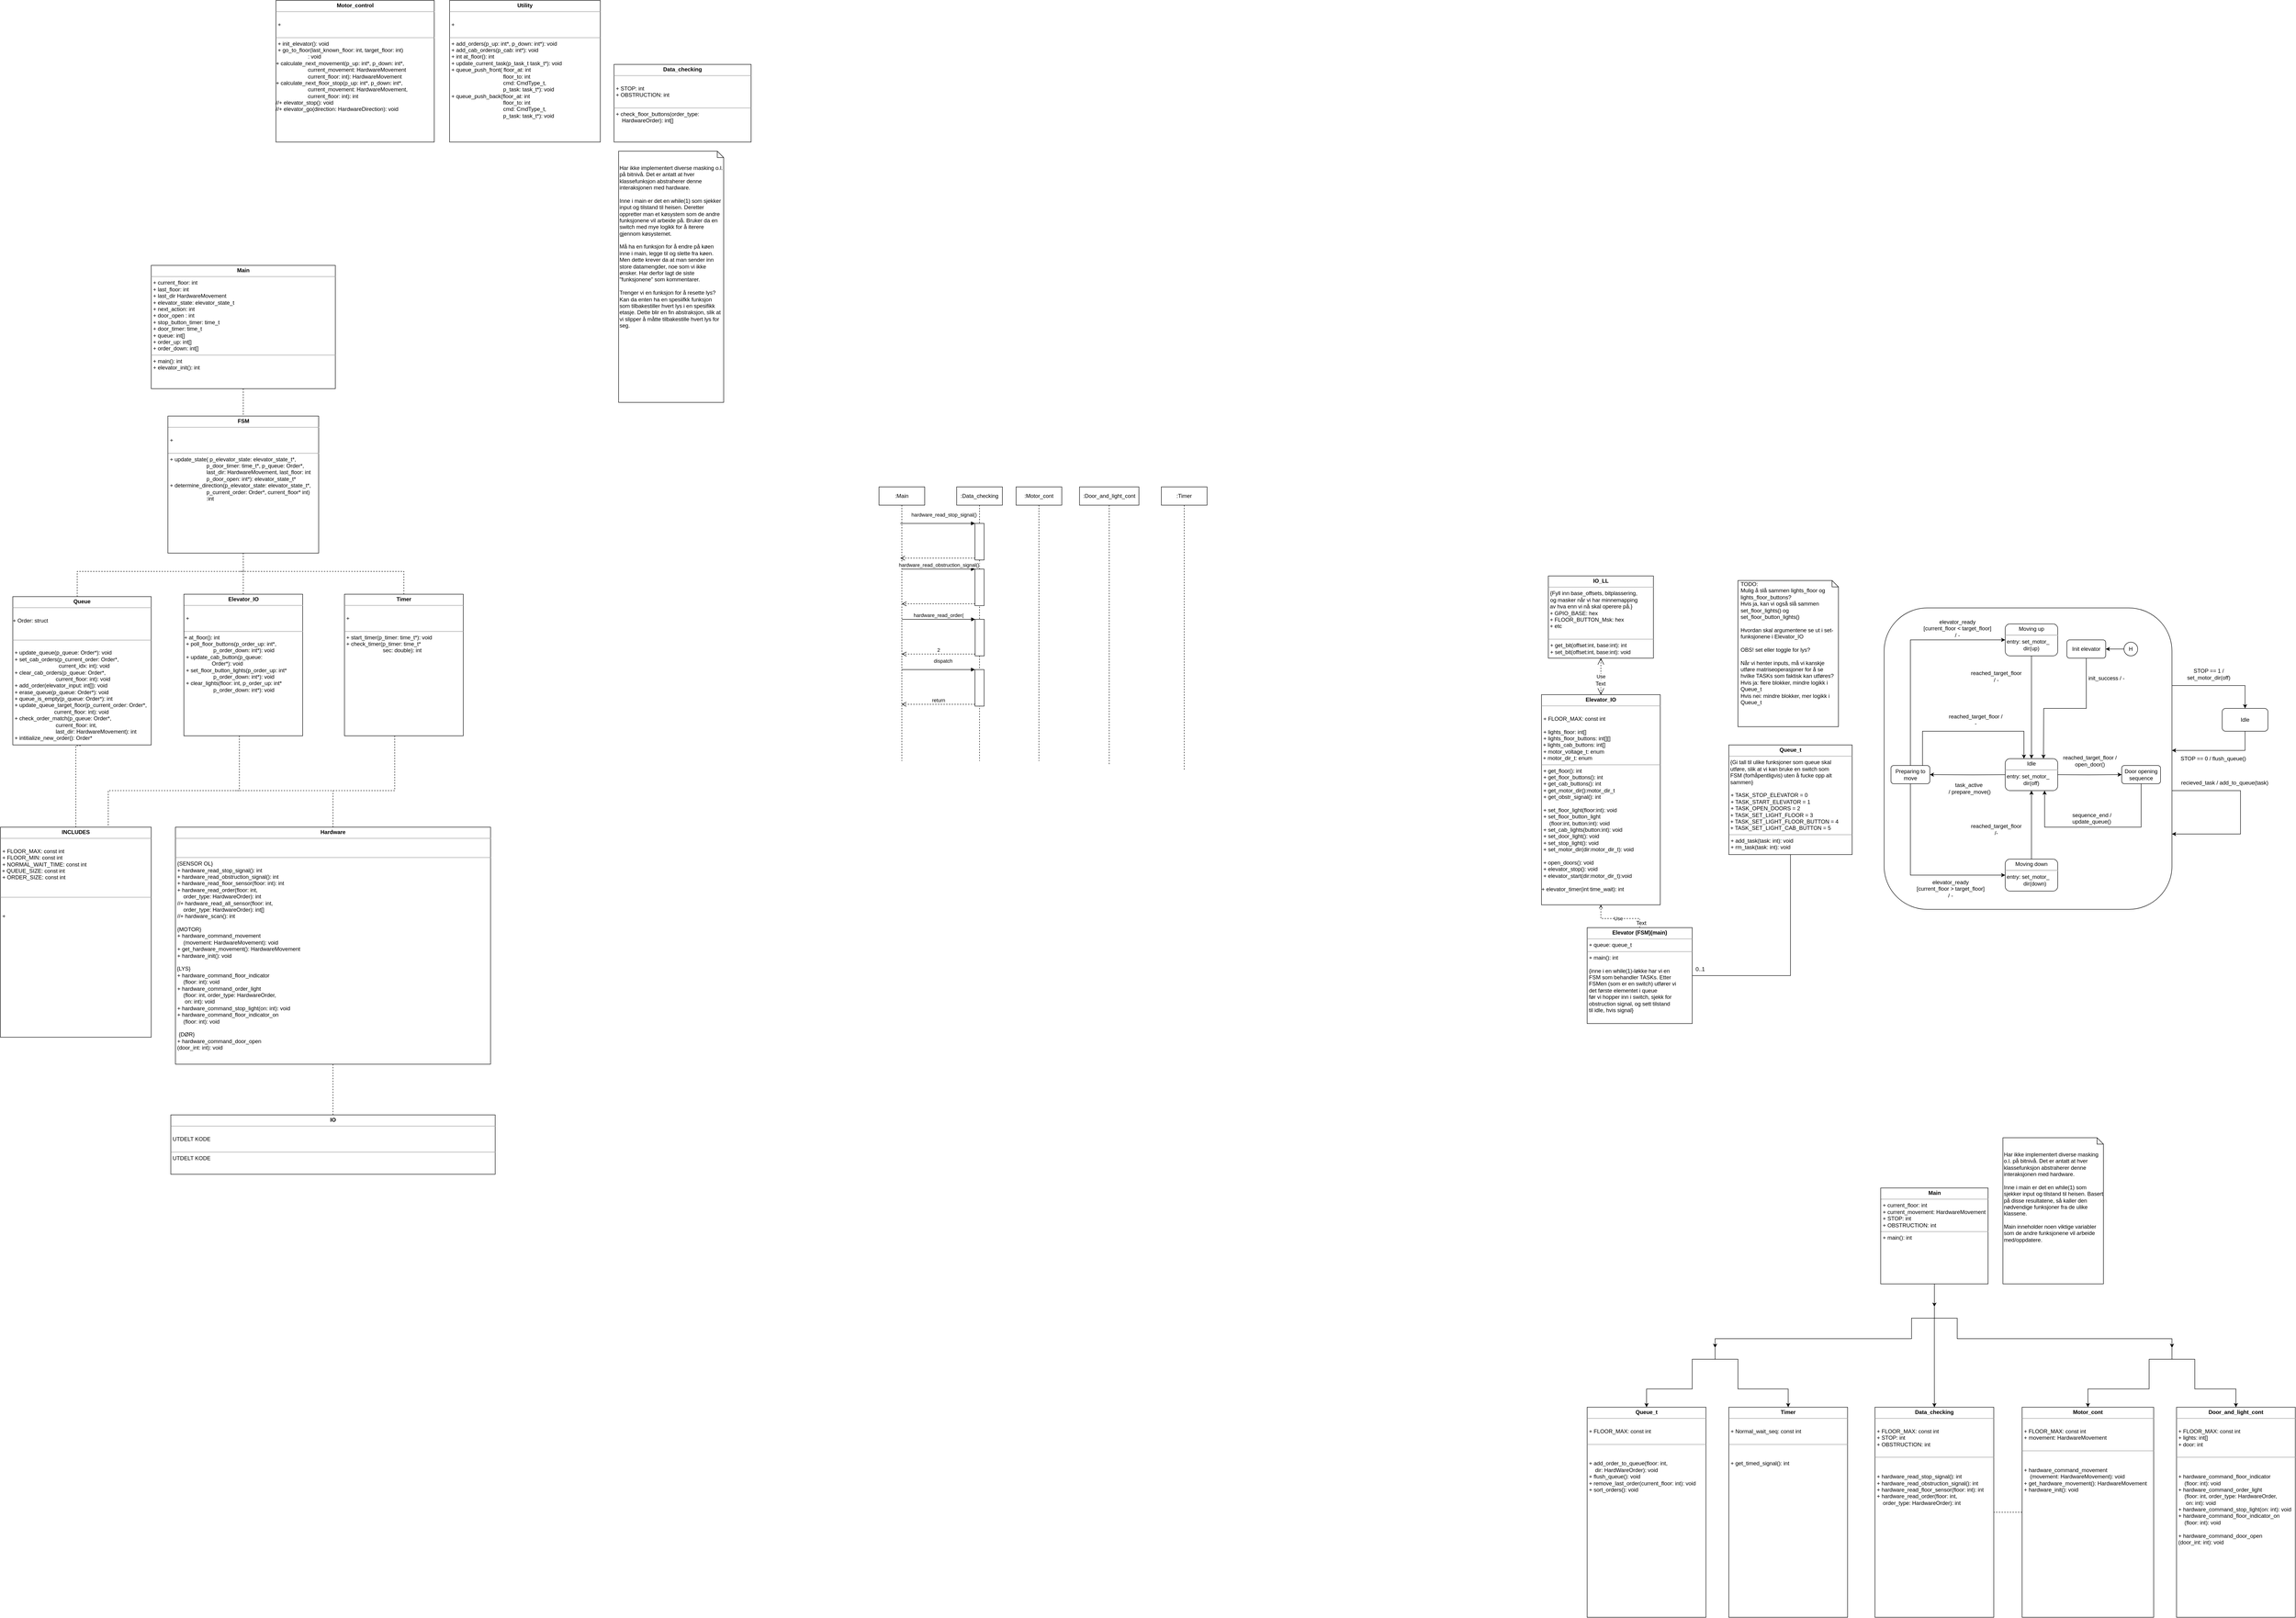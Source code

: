 <mxfile version="12.6.8" type="github">
  <diagram id="z0SczGEVN_gM085jFo6B" name="Page-1">
    <mxGraphModel dx="731" dy="1503" grid="1" gridSize="10" guides="1" tooltips="1" connect="1" arrows="1" fold="1" page="1" pageScale="1" pageWidth="850" pageHeight="1100" math="0" shadow="0">
      <root>
        <mxCell id="0"/>
        <mxCell id="1" parent="0"/>
        <mxCell id="_k9RGH359NyKs4tSmQxl-1" style="edgeStyle=orthogonalEdgeStyle;rounded=0;orthogonalLoop=1;jettySize=auto;html=1;entryX=1;entryY=0.75;entryDx=0;entryDy=0;" parent="1" target="_k9RGH359NyKs4tSmQxl-2" edge="1">
          <mxGeometry relative="1" as="geometry">
            <mxPoint x="4770" y="799" as="sourcePoint"/>
            <mxPoint x="4920" y="865" as="targetPoint"/>
            <Array as="points">
              <mxPoint x="4770" y="840"/>
              <mxPoint x="4920" y="840"/>
              <mxPoint x="4920" y="935"/>
            </Array>
          </mxGeometry>
        </mxCell>
        <mxCell id="_k9RGH359NyKs4tSmQxl-2" value="" style="rounded=1;whiteSpace=wrap;html=1;shadow=0;glass=0;comic=0;" parent="1" vertex="1">
          <mxGeometry x="4140" y="440" width="630" height="660" as="geometry"/>
        </mxCell>
        <mxCell id="_k9RGH359NyKs4tSmQxl-3" value="&lt;p style=&quot;margin: 0px ; margin-top: 4px ; text-align: center&quot;&gt;&lt;b&gt;Elevator_IO&lt;/b&gt;&lt;/p&gt;&lt;hr size=&quot;1&quot;&gt;&lt;br&gt;&lt;p style=&quot;margin: 0px ; margin-left: 4px&quot;&gt;+ FLOOR_MAX: const int&lt;/p&gt;&lt;p style=&quot;margin: 0px ; margin-left: 4px&quot;&gt;&lt;br&gt;&lt;/p&gt;&lt;p style=&quot;margin: 0px ; margin-left: 4px&quot;&gt;+ lights_floor: int[]&lt;/p&gt;&lt;p style=&quot;margin: 0px ; margin-left: 4px&quot;&gt;+ lights_floor_buttons: int[][]&lt;/p&gt;&amp;nbsp;+ lights_cab_buttons: int[]&lt;br&gt;&lt;p style=&quot;margin: 0px ; margin-left: 4px&quot;&gt;+ motor_voltage_t: enum&lt;/p&gt;&amp;nbsp;+ motor_dir_t: enum&lt;hr size=&quot;1&quot;&gt;&lt;p style=&quot;margin: 0px ; margin-left: 4px&quot;&gt;+ get_floor(): int&lt;/p&gt;&lt;p style=&quot;margin: 0px ; margin-left: 4px&quot;&gt;+ get_floor_buttons(): int&lt;/p&gt;&lt;p style=&quot;margin: 0px ; margin-left: 4px&quot;&gt;+ get_cab_buttons(): int&lt;br&gt;&lt;/p&gt;&lt;p style=&quot;margin: 0px ; margin-left: 4px&quot;&gt;+ get_motor_dir():motor_dir_t&lt;/p&gt;&lt;p style=&quot;margin: 0px ; margin-left: 4px&quot;&gt;+ get_obstr_signal(): int&lt;/p&gt;&lt;p style=&quot;margin: 0px ; margin-left: 4px&quot;&gt;&lt;br&gt;&lt;/p&gt;&lt;p style=&quot;margin: 0px ; margin-left: 4px&quot;&gt;+ set_floor_light(floor:int): void&lt;/p&gt;&lt;p style=&quot;margin: 0px ; margin-left: 4px&quot;&gt;+ set_floor_button_light&lt;/p&gt;&lt;p style=&quot;margin: 0px ; margin-left: 4px&quot;&gt;&amp;nbsp;&amp;nbsp;&amp;nbsp; (floor:int, button:int): void&lt;/p&gt;&lt;p style=&quot;margin: 0px ; margin-left: 4px&quot;&gt;+ set_cab_lights(button:int): void&lt;/p&gt;&lt;p style=&quot;margin: 0px ; margin-left: 4px&quot;&gt;+ set_door_light(): void&lt;/p&gt;&lt;p style=&quot;margin: 0px ; margin-left: 4px&quot;&gt;+ set_stop_light(): void&lt;/p&gt;&lt;p style=&quot;margin: 0px ; margin-left: 4px&quot;&gt;+ set_motor_dir(dir:motor_dir_t): void&lt;br&gt;&lt;/p&gt;&lt;p style=&quot;margin: 0px ; margin-left: 4px&quot;&gt;&lt;br&gt;&lt;/p&gt;&lt;p style=&quot;margin: 0px ; margin-left: 4px&quot;&gt;+ open_doors(): void&lt;/p&gt;&lt;p style=&quot;margin: 0px ; margin-left: 4px&quot;&gt;+ elevator_stop(): void&lt;/p&gt;&lt;p style=&quot;margin: 0px ; margin-left: 4px&quot;&gt;+ elevator_start(dir:motor_dir_t):void&lt;/p&gt;&lt;p style=&quot;margin: 0px ; margin-left: 4px&quot;&gt;&lt;br&gt;&lt;/p&gt;+ elevator_timer(int time_wait): int " style="verticalAlign=top;align=left;overflow=fill;fontSize=12;fontFamily=Helvetica;html=1;rounded=0;shadow=0;comic=0;labelBackgroundColor=none;strokeWidth=1" parent="1" vertex="1">
          <mxGeometry x="3390" y="630" width="260" height="460" as="geometry"/>
        </mxCell>
        <mxCell id="_k9RGH359NyKs4tSmQxl-4" value="&lt;p style=&quot;margin: 0px ; margin-top: 4px ; text-align: center&quot;&gt;&lt;b&gt;IO_LL&lt;br&gt;&lt;/b&gt;&lt;/p&gt;&lt;hr size=&quot;1&quot;&gt;&lt;p style=&quot;margin: 0px ; margin-left: 4px&quot;&gt;{Fyll inn base_offsets, bitplassering,&lt;/p&gt;&lt;p style=&quot;margin: 0px ; margin-left: 4px&quot;&gt;og masker når vi har minnemapping&lt;/p&gt;&lt;div&gt;&amp;nbsp;av hva enn vi nå skal operere på.}&lt;/div&gt;&lt;div&gt;&amp;nbsp;+ GPIO_BASE: hex&lt;br&gt;&lt;/div&gt;&lt;div&gt;&amp;nbsp;+ FLOOR_BUTTON_Msk: hex&lt;br&gt;&lt;/div&gt;&lt;div&gt;&amp;nbsp;+ etc &lt;br&gt;&lt;/div&gt;&lt;div&gt;&lt;br&gt;&lt;/div&gt;&lt;hr size=&quot;1&quot;&gt;&lt;p style=&quot;margin: 0px ; margin-left: 4px&quot;&gt;+ get_bit(offset:int, base:int): int&lt;/p&gt;&lt;p style=&quot;margin: 0px ; margin-left: 4px&quot;&gt;+ set_bit(offset:int, base:int): void&lt;/p&gt;&lt;p style=&quot;margin: 0px ; margin-left: 4px&quot;&gt;&lt;br&gt;&lt;/p&gt;" style="verticalAlign=top;align=left;overflow=fill;fontSize=12;fontFamily=Helvetica;html=1;rounded=0;shadow=0;comic=0;labelBackgroundColor=none;strokeWidth=1" parent="1" vertex="1">
          <mxGeometry x="3405" y="370" width="230" height="180" as="geometry"/>
        </mxCell>
        <mxCell id="_k9RGH359NyKs4tSmQxl-5" value="&lt;p style=&quot;margin: 0px ; margin-top: 4px ; text-align: center&quot;&gt;&lt;b&gt;Elevator (FSM)(main)&lt;br&gt;&lt;/b&gt;&lt;/p&gt;&lt;hr size=&quot;1&quot;&gt;&lt;p style=&quot;margin: 0px ; margin-left: 4px&quot;&gt;+ queue: queue_t&lt;br&gt;&lt;/p&gt;&lt;hr size=&quot;1&quot;&gt;&lt;p style=&quot;margin: 0px ; margin-left: 4px&quot;&gt;+ main(): int&lt;/p&gt;&lt;p style=&quot;margin: 0px ; margin-left: 4px&quot;&gt;&lt;br&gt;&lt;/p&gt;&lt;p style=&quot;margin: 0px ; margin-left: 4px&quot;&gt;{inne i en while(1)-løkke har vi en&lt;/p&gt;&lt;p style=&quot;margin: 0px ; margin-left: 4px&quot;&gt;FSM som behandler TASKs. Etter&lt;/p&gt;&lt;p style=&quot;margin: 0px ; margin-left: 4px&quot;&gt;FSMen (som er en switch) utfører vi&lt;/p&gt;&lt;p style=&quot;margin: 0px ; margin-left: 4px&quot;&gt;det første elementet i queue&lt;/p&gt;&lt;p style=&quot;margin: 0px ; margin-left: 4px&quot;&gt;før vi hopper inn i switch, sjekk for&lt;/p&gt;&lt;p style=&quot;margin: 0px ; margin-left: 4px&quot;&gt;obstruction signal, og sett tilstand&lt;/p&gt;&lt;p style=&quot;margin: 0px ; margin-left: 4px&quot;&gt;til idle, hvis signal}&lt;br&gt;&lt;/p&gt;&lt;p style=&quot;margin: 0px ; margin-left: 4px&quot;&gt;&lt;br&gt;&lt;/p&gt;&lt;p style=&quot;margin: 0px ; margin-left: 4px&quot;&gt;&lt;br&gt;&lt;/p&gt;" style="verticalAlign=top;align=left;overflow=fill;fontSize=12;fontFamily=Helvetica;html=1;rounded=0;shadow=0;comic=0;labelBackgroundColor=none;strokeWidth=1" parent="1" vertex="1">
          <mxGeometry x="3490" y="1140" width="230" height="210" as="geometry"/>
        </mxCell>
        <mxCell id="_k9RGH359NyKs4tSmQxl-6" value="&lt;p style=&quot;margin: 0px ; margin-top: 4px ; text-align: center&quot;&gt;&lt;b&gt;Queue_t&lt;br&gt;&lt;/b&gt;&lt;/p&gt;&lt;hr size=&quot;1&quot;&gt;&lt;div&gt;&amp;nbsp;{Gi tall til ulike funksjoner som queue skal&lt;/div&gt;&lt;div&gt;&amp;nbsp;utføre, slik at vi kan bruke en switch som&lt;/div&gt;&lt;div&gt;&amp;nbsp;FSM (forhåpentligvis) uten å fucke opp alt&lt;/div&gt;&lt;div&gt;&amp;nbsp;sammen}&lt;/div&gt;&lt;p style=&quot;margin: 0px ; margin-left: 4px&quot;&gt;&lt;br&gt;&lt;/p&gt;&lt;p style=&quot;margin: 0px ; margin-left: 4px&quot;&gt;+ TASK_STOP_ELEVATOR = 0&lt;br&gt;&lt;/p&gt;&lt;p style=&quot;margin: 0px ; margin-left: 4px&quot;&gt;+ TASK_START_ELEVATOR = 1&lt;br&gt;&lt;/p&gt;&lt;p style=&quot;margin: 0px ; margin-left: 4px&quot;&gt;+ TASK_OPEN_DOORS = 2&lt;br&gt;&lt;/p&gt;&lt;div&gt;&amp;nbsp;+ TASK_SET_LIGHT_FLOOR = 3&lt;br&gt;&lt;/div&gt;&lt;div&gt;&amp;nbsp;+ TASK_SET_LIGHT_FLOOR_BUTTON = 4&lt;br&gt;&lt;/div&gt;&lt;div&gt;&amp;nbsp;+ TASK_SET_LIGHT_CAB_BUTTON = 5&lt;br&gt;&lt;/div&gt;&lt;hr size=&quot;1&quot;&gt;&lt;p style=&quot;margin: 0px ; margin-left: 4px&quot;&gt;+ add_task(task: int): void&lt;/p&gt;&lt;p style=&quot;margin: 0px ; margin-left: 4px&quot;&gt;+ rm_task(task: int): void&lt;/p&gt;&lt;p style=&quot;margin: 0px ; margin-left: 4px&quot;&gt;&lt;br&gt;&lt;/p&gt;" style="verticalAlign=top;align=left;overflow=fill;fontSize=12;fontFamily=Helvetica;html=1;rounded=0;shadow=0;comic=0;labelBackgroundColor=none;strokeWidth=1" parent="1" vertex="1">
          <mxGeometry x="3800" y="740" width="270" height="240" as="geometry"/>
        </mxCell>
        <mxCell id="_k9RGH359NyKs4tSmQxl-7" value="Use" style="endArrow=open;endSize=12;dashed=1;html=1;exitX=0.5;exitY=1;exitDx=0;exitDy=0;entryX=0.5;entryY=0;entryDx=0;entryDy=0;rounded=0;startArrow=open;startFill=0;" parent="1" source="_k9RGH359NyKs4tSmQxl-3" target="_k9RGH359NyKs4tSmQxl-5" edge="1">
          <mxGeometry width="160" relative="1" as="geometry">
            <mxPoint x="3390" y="1370" as="sourcePoint"/>
            <mxPoint x="3550" y="1370" as="targetPoint"/>
            <Array as="points">
              <mxPoint x="3520" y="1090"/>
              <mxPoint x="3520" y="1120"/>
              <mxPoint x="3605" y="1120"/>
            </Array>
          </mxGeometry>
        </mxCell>
        <mxCell id="_k9RGH359NyKs4tSmQxl-8" value="Text" style="text;html=1;align=center;verticalAlign=middle;resizable=0;points=[];labelBackgroundColor=#ffffff;" parent="_k9RGH359NyKs4tSmQxl-7" vertex="1" connectable="0">
          <mxGeometry x="0.852" y="3" relative="1" as="geometry">
            <mxPoint as="offset"/>
          </mxGeometry>
        </mxCell>
        <mxCell id="_k9RGH359NyKs4tSmQxl-9" value="" style="endArrow=none;endSize=12;html=1;exitX=0.5;exitY=1;exitDx=0;exitDy=0;entryX=1;entryY=0.5;entryDx=0;entryDy=0;rounded=0;endFill=0;" parent="1" source="_k9RGH359NyKs4tSmQxl-6" target="_k9RGH359NyKs4tSmQxl-5" edge="1">
          <mxGeometry x="0.5" width="160" relative="1" as="geometry">
            <mxPoint x="3390" y="1370" as="sourcePoint"/>
            <mxPoint x="3550" y="1370" as="targetPoint"/>
            <Array as="points">
              <mxPoint x="3935" y="1245"/>
            </Array>
            <mxPoint as="offset"/>
          </mxGeometry>
        </mxCell>
        <mxCell id="_k9RGH359NyKs4tSmQxl-10" value="Use" style="endArrow=open;endSize=12;dashed=1;html=1;strokeWidth=1;entryX=0.5;entryY=1;entryDx=0;entryDy=0;exitX=0.5;exitY=0;exitDx=0;exitDy=0;startArrow=open;startSize=12;startFill=0;rounded=0;" parent="1" source="_k9RGH359NyKs4tSmQxl-3" target="_k9RGH359NyKs4tSmQxl-4" edge="1">
          <mxGeometry width="160" relative="1" as="geometry">
            <mxPoint x="3390" y="1370" as="sourcePoint"/>
            <mxPoint x="3550" y="1370" as="targetPoint"/>
          </mxGeometry>
        </mxCell>
        <mxCell id="_k9RGH359NyKs4tSmQxl-11" value="Text" style="text;html=1;align=center;verticalAlign=middle;resizable=0;points=[];labelBackgroundColor=#ffffff;" parent="_k9RGH359NyKs4tSmQxl-10" vertex="1" connectable="0">
          <mxGeometry x="-0.4" y="1" relative="1" as="geometry">
            <mxPoint as="offset"/>
          </mxGeometry>
        </mxCell>
        <mxCell id="_k9RGH359NyKs4tSmQxl-12" value="&lt;p style=&quot;margin: 0px ; margin-left: 4px&quot;&gt;TODO:&lt;/p&gt;&lt;p style=&quot;margin: 0px ; margin-left: 4px&quot;&gt;Mulig å slå sammen lights_floor og lights_floor_buttons?&lt;/p&gt;&lt;p style=&quot;margin: 0px ; margin-left: 4px&quot;&gt;Hvis ja, kan vi også slå sammen set_floor_lights() og set_floor_button_lights()&lt;/p&gt;&lt;p style=&quot;margin: 0px ; margin-left: 4px&quot;&gt;&lt;br&gt;&lt;/p&gt;&lt;p style=&quot;margin: 0px ; margin-left: 4px&quot;&gt;Hvordan skal argumentene se ut i set-funksjonene i Elevator_IO&lt;/p&gt;&lt;p style=&quot;margin: 0px ; margin-left: 4px&quot;&gt;&lt;br&gt;&lt;/p&gt;&lt;p style=&quot;margin: 0px ; margin-left: 4px&quot;&gt;OBS! set eller toggle for lys?&lt;/p&gt;&lt;p style=&quot;margin: 0px ; margin-left: 4px&quot;&gt;&lt;br&gt;&lt;/p&gt;&lt;p style=&quot;margin: 0px ; margin-left: 4px&quot;&gt;Når vi henter inputs, må vi kanskje&lt;/p&gt;&lt;p style=&quot;margin: 0px ; margin-left: 4px&quot;&gt;utføre matriseoperasjoner for å se&lt;/p&gt;&lt;p style=&quot;margin: 0px ; margin-left: 4px&quot;&gt;hvilke TASKs som faktisk kan utføres?&lt;br&gt;&lt;/p&gt;&lt;p style=&quot;margin: 0px ; margin-left: 4px&quot;&gt;Hvis ja: flere blokker, mindre logikk i Queue_t&lt;/p&gt;&lt;p style=&quot;margin: 0px ; margin-left: 4px&quot;&gt;Hvis nei: mindre blokker, mer logikk i Queue_t&lt;br&gt;&lt;/p&gt;" style="shape=note;whiteSpace=wrap;html=1;size=14;verticalAlign=top;align=left;spacingTop=-6;" parent="1" vertex="1">
          <mxGeometry x="3820" y="380" width="220" height="320" as="geometry"/>
        </mxCell>
        <mxCell id="_k9RGH359NyKs4tSmQxl-13" value="0..1" style="text;html=1;align=center;verticalAlign=middle;resizable=0;points=[];autosize=1;" parent="1" vertex="1">
          <mxGeometry x="3717" y="1221" width="40" height="20" as="geometry"/>
        </mxCell>
        <mxCell id="_k9RGH359NyKs4tSmQxl-14" style="edgeStyle=orthogonalEdgeStyle;curved=1;orthogonalLoop=1;jettySize=auto;html=1;entryX=0;entryY=0.5;entryDx=0;entryDy=0;startArrow=none;startFill=0;endArrow=classic;endFill=1;exitX=0;exitY=0.5;exitDx=0;exitDy=0;" parent="1" edge="1">
          <mxGeometry relative="1" as="geometry">
            <Array as="points">
              <mxPoint x="4170" y="1045"/>
              <mxPoint x="4170" y="545"/>
            </Array>
            <mxPoint x="4220" y="1045" as="sourcePoint"/>
          </mxGeometry>
        </mxCell>
        <mxCell id="_k9RGH359NyKs4tSmQxl-15" style="edgeStyle=orthogonalEdgeStyle;curved=1;orthogonalLoop=1;jettySize=auto;html=1;exitX=1;exitY=1;exitDx=0;exitDy=0;entryX=1;entryY=0.5;entryDx=0;entryDy=0;startArrow=none;startFill=0;endArrow=classic;endFill=1;" parent="1" edge="1">
          <mxGeometry relative="1" as="geometry">
            <Array as="points">
              <mxPoint x="4569" y="1105"/>
              <mxPoint x="4970" y="1105"/>
              <mxPoint x="4970" y="545"/>
            </Array>
            <mxPoint x="4600" y="545" as="targetPoint"/>
          </mxGeometry>
        </mxCell>
        <mxCell id="_k9RGH359NyKs4tSmQxl-16" style="edgeStyle=orthogonalEdgeStyle;rounded=0;orthogonalLoop=1;jettySize=auto;html=1;entryX=0.5;entryY=0;entryDx=0;entryDy=0;exitX=1;exitY=0.267;exitDx=0;exitDy=0;exitPerimeter=0;" parent="1" source="_k9RGH359NyKs4tSmQxl-2" target="_k9RGH359NyKs4tSmQxl-18" edge="1">
          <mxGeometry relative="1" as="geometry">
            <mxPoint x="4810" y="610" as="sourcePoint"/>
            <Array as="points">
              <mxPoint x="4770" y="610"/>
              <mxPoint x="4930" y="610"/>
            </Array>
          </mxGeometry>
        </mxCell>
        <mxCell id="_k9RGH359NyKs4tSmQxl-17" style="edgeStyle=orthogonalEdgeStyle;rounded=0;orthogonalLoop=1;jettySize=auto;html=1;exitX=0.5;exitY=1;exitDx=0;exitDy=0;" parent="1" source="_k9RGH359NyKs4tSmQxl-18" target="_k9RGH359NyKs4tSmQxl-2" edge="1">
          <mxGeometry relative="1" as="geometry">
            <mxPoint x="4910" y="752" as="targetPoint"/>
            <Array as="points">
              <mxPoint x="4930" y="752"/>
            </Array>
          </mxGeometry>
        </mxCell>
        <mxCell id="_k9RGH359NyKs4tSmQxl-18" value="&lt;div&gt;Idle&lt;br&gt;&lt;/div&gt;" style="rounded=1;whiteSpace=wrap;html=1;" parent="1" vertex="1">
          <mxGeometry x="4880" y="660" width="100" height="50" as="geometry"/>
        </mxCell>
        <mxCell id="_k9RGH359NyKs4tSmQxl-19" value="&lt;div&gt;STOP == 1 /&lt;/div&gt;&lt;div&gt;set_motor_dir(off)&lt;/div&gt;" style="text;html=1;align=center;verticalAlign=middle;resizable=0;points=[];autosize=1;" parent="1" vertex="1">
          <mxGeometry x="4790" y="570" width="120" height="30" as="geometry"/>
        </mxCell>
        <mxCell id="_k9RGH359NyKs4tSmQxl-20" value="STOP == 0 / flush_queue()" style="text;html=1;align=center;verticalAlign=middle;resizable=0;points=[];autosize=1;" parent="1" vertex="1">
          <mxGeometry x="4780" y="760" width="160" height="20" as="geometry"/>
        </mxCell>
        <mxCell id="_k9RGH359NyKs4tSmQxl-21" style="edgeStyle=orthogonalEdgeStyle;rounded=0;orthogonalLoop=1;jettySize=auto;html=1;exitX=0;exitY=0.5;exitDx=0;exitDy=0;entryX=1;entryY=0.5;entryDx=0;entryDy=0;" parent="1" source="_k9RGH359NyKs4tSmQxl-22" target="_k9RGH359NyKs4tSmQxl-32" edge="1">
          <mxGeometry relative="1" as="geometry"/>
        </mxCell>
        <mxCell id="_k9RGH359NyKs4tSmQxl-22" value="H" style="ellipse;whiteSpace=wrap;html=1;aspect=fixed;" parent="1" vertex="1">
          <mxGeometry x="4665" y="515" width="30" height="30" as="geometry"/>
        </mxCell>
        <mxCell id="_k9RGH359NyKs4tSmQxl-23" value="" style="edgeStyle=orthogonalEdgeStyle;rounded=0;orthogonalLoop=1;jettySize=auto;html=1;" parent="1" target="_k9RGH359NyKs4tSmQxl-30" edge="1">
          <mxGeometry relative="1" as="geometry">
            <mxPoint x="4510" y="805" as="sourcePoint"/>
          </mxGeometry>
        </mxCell>
        <mxCell id="_k9RGH359NyKs4tSmQxl-24" value="" style="edgeStyle=orthogonalEdgeStyle;rounded=0;orthogonalLoop=1;jettySize=auto;html=1;" parent="1" target="_k9RGH359NyKs4tSmQxl-28" edge="1">
          <mxGeometry relative="1" as="geometry">
            <mxPoint x="4425" y="805" as="sourcePoint"/>
          </mxGeometry>
        </mxCell>
        <mxCell id="_k9RGH359NyKs4tSmQxl-25" style="edgeStyle=orthogonalEdgeStyle;rounded=0;orthogonalLoop=1;jettySize=auto;html=1;exitX=0.75;exitY=0;exitDx=0;exitDy=0;entryX=0.25;entryY=0;entryDx=0;entryDy=0;" parent="1" source="_k9RGH359NyKs4tSmQxl-28" edge="1">
          <mxGeometry relative="1" as="geometry">
            <Array as="points">
              <mxPoint x="4224" y="710"/>
              <mxPoint x="4446" y="710"/>
            </Array>
            <mxPoint x="4446" y="770" as="targetPoint"/>
          </mxGeometry>
        </mxCell>
        <mxCell id="_k9RGH359NyKs4tSmQxl-26" style="edgeStyle=orthogonalEdgeStyle;rounded=0;orthogonalLoop=1;jettySize=auto;html=1;exitX=0.5;exitY=1;exitDx=0;exitDy=0;entryX=0;entryY=0.5;entryDx=0;entryDy=0;" parent="1" source="_k9RGH359NyKs4tSmQxl-28" target="_k9RGH359NyKs4tSmQxl-44" edge="1">
          <mxGeometry relative="1" as="geometry"/>
        </mxCell>
        <mxCell id="_k9RGH359NyKs4tSmQxl-27" style="edgeStyle=orthogonalEdgeStyle;rounded=0;orthogonalLoop=1;jettySize=auto;html=1;exitX=0.5;exitY=0;exitDx=0;exitDy=0;entryX=0;entryY=0.5;entryDx=0;entryDy=0;" parent="1" source="_k9RGH359NyKs4tSmQxl-28" target="_k9RGH359NyKs4tSmQxl-42" edge="1">
          <mxGeometry relative="1" as="geometry"/>
        </mxCell>
        <mxCell id="_k9RGH359NyKs4tSmQxl-28" value="Preparing to move" style="rounded=1;whiteSpace=wrap;html=1;shadow=0;glass=0;comic=0;" parent="1" vertex="1">
          <mxGeometry x="4155" y="785" width="85" height="40" as="geometry"/>
        </mxCell>
        <mxCell id="_k9RGH359NyKs4tSmQxl-29" style="edgeStyle=orthogonalEdgeStyle;rounded=0;orthogonalLoop=1;jettySize=auto;html=1;exitX=0.5;exitY=1;exitDx=0;exitDy=0;entryX=0.75;entryY=1;entryDx=0;entryDy=0;" parent="1" source="_k9RGH359NyKs4tSmQxl-30" target="_k9RGH359NyKs4tSmQxl-40" edge="1">
          <mxGeometry relative="1" as="geometry">
            <mxPoint x="4702.5" y="930" as="targetPoint"/>
            <Array as="points">
              <mxPoint x="4703" y="920"/>
              <mxPoint x="4491" y="920"/>
            </Array>
          </mxGeometry>
        </mxCell>
        <mxCell id="_k9RGH359NyKs4tSmQxl-30" value="Door opening sequence" style="rounded=1;whiteSpace=wrap;html=1;shadow=0;glass=0;comic=0;" parent="1" vertex="1">
          <mxGeometry x="4660" y="785" width="85" height="40" as="geometry"/>
        </mxCell>
        <mxCell id="_k9RGH359NyKs4tSmQxl-31" style="edgeStyle=orthogonalEdgeStyle;rounded=0;orthogonalLoop=1;jettySize=auto;html=1;exitX=0.5;exitY=1;exitDx=0;exitDy=0;entryX=0.75;entryY=0;entryDx=0;entryDy=0;" parent="1" source="_k9RGH359NyKs4tSmQxl-32" edge="1">
          <mxGeometry relative="1" as="geometry">
            <mxPoint x="4488.75" y="770" as="targetPoint"/>
          </mxGeometry>
        </mxCell>
        <mxCell id="_k9RGH359NyKs4tSmQxl-32" value="Init elevator" style="rounded=1;whiteSpace=wrap;html=1;shadow=0;glass=0;comic=0;" parent="1" vertex="1">
          <mxGeometry x="4540" y="510" width="85" height="40" as="geometry"/>
        </mxCell>
        <mxCell id="_k9RGH359NyKs4tSmQxl-33" value="&lt;div&gt;reached_target_floor&lt;/div&gt;&lt;div&gt;/-&lt;br&gt;&lt;/div&gt;" style="text;html=1;align=center;verticalAlign=middle;resizable=0;points=[];autosize=1;" parent="1" vertex="1">
          <mxGeometry x="4315" y="910" width="140" height="30" as="geometry"/>
        </mxCell>
        <mxCell id="_k9RGH359NyKs4tSmQxl-34" value="&lt;div&gt;reached_target_floor / &lt;br&gt;&lt;/div&gt;&lt;div&gt;open_door()&lt;br&gt;&lt;/div&gt;" style="text;html=1;align=center;verticalAlign=middle;resizable=0;points=[];autosize=1;" parent="1" vertex="1">
          <mxGeometry x="4515" y="760" width="150" height="30" as="geometry"/>
        </mxCell>
        <mxCell id="_k9RGH359NyKs4tSmQxl-35" value="&lt;div&gt;task_active&lt;br&gt;&lt;/div&gt;&amp;nbsp;/ prepare_move()" style="text;html=1;align=center;verticalAlign=middle;resizable=0;points=[];autosize=1;" parent="1" vertex="1">
          <mxGeometry x="4265" y="820" width="120" height="30" as="geometry"/>
        </mxCell>
        <mxCell id="_k9RGH359NyKs4tSmQxl-36" value="&lt;div&gt;reached_target_floor &lt;br&gt;&lt;/div&gt;&lt;div&gt;/ -&lt;br&gt;&lt;/div&gt;" style="text;html=1;align=center;verticalAlign=middle;resizable=0;points=[];autosize=1;" parent="1" vertex="1">
          <mxGeometry x="4315" y="575" width="140" height="30" as="geometry"/>
        </mxCell>
        <mxCell id="_k9RGH359NyKs4tSmQxl-37" value="&lt;div&gt;elevator_ready&lt;/div&gt;&lt;div&gt;[current_floor &amp;lt; target_floor]&lt;/div&gt;&lt;div&gt;/ -&lt;/div&gt;" style="text;html=1;align=center;verticalAlign=middle;resizable=0;points=[];autosize=1;" parent="1" vertex="1">
          <mxGeometry x="4205" y="460" width="190" height="50" as="geometry"/>
        </mxCell>
        <mxCell id="_k9RGH359NyKs4tSmQxl-38" value="&lt;div&gt;elevator_ready&lt;/div&gt;&lt;div&gt;[current_floor &amp;gt; target_floor]&lt;/div&gt;&lt;div&gt;/ -&lt;/div&gt;" style="text;html=1;align=center;verticalAlign=middle;resizable=0;points=[];autosize=1;" parent="1" vertex="1">
          <mxGeometry x="4190" y="1030" width="190" height="50" as="geometry"/>
        </mxCell>
        <mxCell id="_k9RGH359NyKs4tSmQxl-39" value="&lt;div&gt;reached_target_floor /&lt;/div&gt;&lt;div&gt;-&lt;br&gt;&lt;/div&gt;" style="text;html=1;align=center;verticalAlign=middle;resizable=0;points=[];autosize=1;" parent="1" vertex="1">
          <mxGeometry x="4265" y="670" width="150" height="30" as="geometry"/>
        </mxCell>
        <mxCell id="_k9RGH359NyKs4tSmQxl-40" value="&lt;p style=&quot;margin: 4px 0px 0px&quot; align=&quot;center&quot;&gt;Idle&lt;br&gt;&lt;/p&gt;&lt;hr&gt;&lt;div&gt;&amp;nbsp;entry: set_motor_&lt;/div&gt;&lt;div&gt;&amp;nbsp;&amp;nbsp;&amp;nbsp;&amp;nbsp;&amp;nbsp;&amp;nbsp;&amp;nbsp;&amp;nbsp;&amp;nbsp;&amp;nbsp;&amp;nbsp; dir(off)&lt;br&gt;&lt;/div&gt;&lt;div&gt;&lt;br&gt;&lt;br&gt;&lt;/div&gt;" style="verticalAlign=top;align=left;overflow=fill;fontSize=12;fontFamily=Helvetica;html=1;shadow=0;glass=0;comic=0;rounded=1;" parent="1" vertex="1">
          <mxGeometry x="4405" y="770" width="115" height="70" as="geometry"/>
        </mxCell>
        <mxCell id="_k9RGH359NyKs4tSmQxl-41" style="edgeStyle=orthogonalEdgeStyle;rounded=0;orthogonalLoop=1;jettySize=auto;html=1;exitX=0.5;exitY=1;exitDx=0;exitDy=0;entryX=0.5;entryY=0;entryDx=0;entryDy=0;" parent="1" source="_k9RGH359NyKs4tSmQxl-42" target="_k9RGH359NyKs4tSmQxl-40" edge="1">
          <mxGeometry relative="1" as="geometry"/>
        </mxCell>
        <mxCell id="_k9RGH359NyKs4tSmQxl-42" value="&lt;p style=&quot;margin: 4px 0px 0px&quot; align=&quot;center&quot;&gt;Moving up&lt;br&gt;&lt;/p&gt;&lt;hr&gt;&lt;div&gt;&amp;nbsp;entry: set_motor_&lt;/div&gt;&lt;div&gt;&amp;nbsp;&amp;nbsp;&amp;nbsp;&amp;nbsp;&amp;nbsp;&amp;nbsp;&amp;nbsp;&amp;nbsp;&amp;nbsp;&amp;nbsp;&amp;nbsp; dir(up)&lt;br&gt;&lt;/div&gt;&lt;div&gt;&lt;br&gt;&lt;br&gt;&lt;/div&gt;" style="verticalAlign=top;align=left;overflow=fill;fontSize=12;fontFamily=Helvetica;html=1;shadow=0;glass=0;comic=0;rounded=1;" parent="1" vertex="1">
          <mxGeometry x="4405" y="475" width="115" height="70" as="geometry"/>
        </mxCell>
        <mxCell id="_k9RGH359NyKs4tSmQxl-43" style="edgeStyle=orthogonalEdgeStyle;rounded=0;orthogonalLoop=1;jettySize=auto;html=1;exitX=0.5;exitY=0;exitDx=0;exitDy=0;entryX=0.5;entryY=1;entryDx=0;entryDy=0;" parent="1" source="_k9RGH359NyKs4tSmQxl-44" target="_k9RGH359NyKs4tSmQxl-40" edge="1">
          <mxGeometry relative="1" as="geometry"/>
        </mxCell>
        <mxCell id="_k9RGH359NyKs4tSmQxl-44" value="&lt;p style=&quot;margin: 4px 0px 0px&quot; align=&quot;center&quot;&gt;Moving down&lt;br&gt;&lt;/p&gt;&lt;hr&gt;&lt;div&gt;&amp;nbsp;entry: set_motor_&lt;/div&gt;&lt;div&gt;&amp;nbsp;&amp;nbsp;&amp;nbsp;&amp;nbsp;&amp;nbsp;&amp;nbsp;&amp;nbsp;&amp;nbsp;&amp;nbsp;&amp;nbsp;&amp;nbsp; dir(down)&lt;br&gt;&lt;/div&gt;&lt;div&gt;&lt;br&gt;&lt;br&gt;&lt;/div&gt;" style="verticalAlign=top;align=left;overflow=fill;fontSize=12;fontFamily=Helvetica;html=1;shadow=0;glass=0;comic=0;rounded=1;" parent="1" vertex="1">
          <mxGeometry x="4405" y="990" width="115" height="70" as="geometry"/>
        </mxCell>
        <mxCell id="_k9RGH359NyKs4tSmQxl-45" value="recieved_task / add_to_queue(task) " style="text;html=1;align=center;verticalAlign=middle;resizable=0;points=[];autosize=1;" parent="1" vertex="1">
          <mxGeometry x="4770" y="813" width="230" height="20" as="geometry"/>
        </mxCell>
        <mxCell id="_k9RGH359NyKs4tSmQxl-46" value="&lt;div&gt;sequence_end /&lt;/div&gt;&lt;div&gt;update_queue()&lt;/div&gt;" style="text;html=1;" parent="1" vertex="1">
          <mxGeometry x="4550" y="880" width="110" height="30" as="geometry"/>
        </mxCell>
        <mxCell id="_k9RGH359NyKs4tSmQxl-47" value="&lt;div&gt;init_success / -&lt;/div&gt;" style="text;html=1;" parent="1" vertex="1">
          <mxGeometry x="4585" y="580" width="100" height="30" as="geometry"/>
        </mxCell>
        <mxCell id="_k9RGH359NyKs4tSmQxl-48" value="&lt;p style=&quot;margin: 0px ; margin-top: 4px ; text-align: center&quot;&gt;&lt;b&gt;Door_and_light_cont&lt;/b&gt;&lt;/p&gt;&lt;hr size=&quot;1&quot;&gt;&lt;br&gt;&lt;p style=&quot;margin: 0px ; margin-left: 4px&quot;&gt;+ FLOOR_MAX: const int&lt;/p&gt;&lt;p style=&quot;margin: 0px ; margin-left: 4px&quot;&gt;+ lights: int[]&lt;/p&gt;&lt;p style=&quot;margin: 0px ; margin-left: 4px&quot;&gt;+ door: int&lt;/p&gt;&lt;p style=&quot;margin: 0px ; margin-left: 4px&quot;&gt;&lt;br&gt;&lt;/p&gt;&lt;p style=&quot;margin: 0px ; margin-left: 4px&quot;&gt;&lt;/p&gt;&lt;hr size=&quot;1&quot;&gt;&lt;p style=&quot;margin: 0px ; margin-left: 4px&quot;&gt;&lt;br&gt;&lt;/p&gt;&lt;p style=&quot;margin: 0px ; margin-left: 4px&quot;&gt;&lt;br&gt;&lt;/p&gt;&lt;p style=&quot;margin: 0px ; margin-left: 4px&quot;&gt;+ hardware_command_floor_indicator&lt;/p&gt;&lt;p style=&quot;margin: 0px ; margin-left: 4px&quot;&gt;&amp;nbsp; &amp;nbsp; (floor: int): void&lt;/p&gt;&lt;p style=&quot;margin: 0px ; margin-left: 4px&quot;&gt;+ hardware_command_order_light&lt;/p&gt;&lt;p style=&quot;margin: 0px ; margin-left: 4px&quot;&gt;&amp;nbsp; &amp;nbsp; (floor: int, order_type: HardwareOrder,&amp;nbsp;&lt;/p&gt;&lt;p style=&quot;margin: 0px ; margin-left: 4px&quot;&gt;&amp;nbsp; &amp;nbsp; &amp;nbsp;on: int): void&lt;/p&gt;&lt;p style=&quot;margin: 0px ; margin-left: 4px&quot;&gt;+ hardware_command_stop_light(on: int): void&lt;/p&gt;&lt;p style=&quot;margin: 0px ; margin-left: 4px&quot;&gt;+ hardware_command_floor_indicator_on&lt;/p&gt;&lt;p style=&quot;margin: 0px ; margin-left: 4px&quot;&gt;&amp;nbsp; &amp;nbsp; (floor: int): void&lt;/p&gt;&lt;p style=&quot;margin: 0px ; margin-left: 4px&quot;&gt;&lt;br&gt;&lt;/p&gt;&lt;p style=&quot;margin: 0px 0px 0px 4px&quot;&gt;+ hardware_command_door_open&lt;/p&gt;&lt;p style=&quot;margin: 0px 0px 0px 4px&quot;&gt;(door_int: int): void&lt;/p&gt;&lt;p style=&quot;margin: 0px 0px 0px 4px&quot;&gt;&lt;br&gt;&lt;/p&gt;" style="verticalAlign=top;align=left;overflow=fill;fontSize=12;fontFamily=Helvetica;html=1;rounded=0;shadow=0;comic=0;labelBackgroundColor=none;strokeWidth=1" parent="1" vertex="1">
          <mxGeometry x="4780" y="2190" width="260" height="460" as="geometry"/>
        </mxCell>
        <mxCell id="loncwSXZiQ9jD0XtR6oU-8" value="" style="edgeStyle=orthogonalEdgeStyle;rounded=0;orthogonalLoop=1;jettySize=auto;html=1;dashed=1;endArrow=none;endFill=0;" parent="1" source="_k9RGH359NyKs4tSmQxl-49" target="_k9RGH359NyKs4tSmQxl-50" edge="1">
          <mxGeometry relative="1" as="geometry"/>
        </mxCell>
        <mxCell id="_k9RGH359NyKs4tSmQxl-49" value="&lt;p style=&quot;margin: 0px ; margin-top: 4px ; text-align: center&quot;&gt;&lt;b&gt;Motor_cont&lt;/b&gt;&lt;/p&gt;&lt;hr size=&quot;1&quot;&gt;&lt;br&gt;&lt;p style=&quot;margin: 0px ; margin-left: 4px&quot;&gt;+ FLOOR_MAX: const int&lt;/p&gt;&lt;p style=&quot;margin: 0px ; margin-left: 4px&quot;&gt;+ movement: HardwareMovement&lt;/p&gt;&lt;p style=&quot;margin: 0px ; margin-left: 4px&quot;&gt;&lt;br&gt;&lt;/p&gt;&lt;p style=&quot;margin: 0px ; margin-left: 4px&quot;&gt;&lt;/p&gt;&lt;hr size=&quot;1&quot;&gt;&lt;p style=&quot;margin: 0px ; margin-left: 4px&quot;&gt;&lt;br&gt;&lt;/p&gt;&lt;p style=&quot;margin: 0px ; margin-left: 4px&quot;&gt;&lt;br&gt;&lt;/p&gt;&lt;p style=&quot;margin: 0px ; margin-left: 4px&quot;&gt;+ hardware_command_movement&lt;/p&gt;&lt;p style=&quot;margin: 0px ; margin-left: 4px&quot;&gt;&amp;nbsp; &amp;nbsp; (movement: HardwareMovement): void&lt;/p&gt;&lt;p style=&quot;margin: 0px ; margin-left: 4px&quot;&gt;+ get_hardware_movement(): HardwareMovement&lt;/p&gt;&lt;p style=&quot;margin: 0px ; margin-left: 4px&quot;&gt;+ hardware_init(): void&lt;/p&gt;" style="verticalAlign=top;align=left;overflow=fill;fontSize=12;fontFamily=Helvetica;html=1;rounded=0;shadow=0;comic=0;labelBackgroundColor=none;strokeWidth=1" parent="1" vertex="1">
          <mxGeometry x="4442" y="2190" width="288" height="460" as="geometry"/>
        </mxCell>
        <mxCell id="_k9RGH359NyKs4tSmQxl-50" value="&lt;p style=&quot;margin: 0px ; margin-top: 4px ; text-align: center&quot;&gt;&lt;b&gt;Data_checking&lt;/b&gt;&lt;/p&gt;&lt;hr size=&quot;1&quot;&gt;&lt;br&gt;&lt;p style=&quot;margin: 0px ; margin-left: 4px&quot;&gt;+ FLOOR_MAX: const int&lt;/p&gt;&lt;p style=&quot;margin: 0px ; margin-left: 4px&quot;&gt;+ STOP: int&lt;/p&gt;&lt;p style=&quot;margin: 0px ; margin-left: 4px&quot;&gt;+ OBSTRUCTION: int&lt;/p&gt;&lt;p style=&quot;margin: 0px ; margin-left: 4px&quot;&gt;&lt;br&gt;&lt;/p&gt;&lt;p style=&quot;margin: 0px ; margin-left: 4px&quot;&gt;&lt;/p&gt;&lt;hr size=&quot;1&quot;&gt;&lt;p style=&quot;margin: 0px ; margin-left: 4px&quot;&gt;&lt;br&gt;&lt;/p&gt;&lt;p style=&quot;margin: 0px ; margin-left: 4px&quot;&gt;&lt;br&gt;&lt;/p&gt;&lt;p style=&quot;margin: 0px ; margin-left: 4px&quot;&gt;+ hardware_read_stop_signal(): int&lt;/p&gt;&lt;p style=&quot;margin: 0px ; margin-left: 4px&quot;&gt;+ hardware_read_obstruction_signal(): int&lt;br&gt;&lt;/p&gt;&lt;p style=&quot;margin: 0px ; margin-left: 4px&quot;&gt;+ hardware_read_floor_sensor(floor: int): int&lt;/p&gt;&lt;p style=&quot;margin: 0px ; margin-left: 4px&quot;&gt;+ hardware_read_order(floor: int,&amp;nbsp;&lt;/p&gt;&lt;p style=&quot;margin: 0px ; margin-left: 4px&quot;&gt;&amp;nbsp; &amp;nbsp; order_type: HardwareOrder): int&lt;/p&gt;" style="verticalAlign=top;align=left;overflow=fill;fontSize=12;fontFamily=Helvetica;html=1;rounded=0;shadow=0;comic=0;labelBackgroundColor=none;strokeWidth=1" parent="1" vertex="1">
          <mxGeometry x="4120" y="2190" width="260" height="460" as="geometry"/>
        </mxCell>
        <mxCell id="_k9RGH359NyKs4tSmQxl-51" value="&lt;p style=&quot;margin: 0px ; margin-top: 4px ; text-align: center&quot;&gt;&lt;b&gt;Timer&lt;/b&gt;&lt;/p&gt;&lt;hr size=&quot;1&quot;&gt;&lt;br&gt;&lt;p style=&quot;margin: 0px ; margin-left: 4px&quot;&gt;+ Normal_wait_seq: const int&lt;/p&gt;&lt;p style=&quot;margin: 0px ; margin-left: 4px&quot;&gt;&lt;br&gt;&lt;/p&gt;&lt;p style=&quot;margin: 0px ; margin-left: 4px&quot;&gt;&lt;/p&gt;&lt;hr size=&quot;1&quot;&gt;&lt;p style=&quot;margin: 0px ; margin-left: 4px&quot;&gt;&lt;br&gt;&lt;/p&gt;&lt;p style=&quot;margin: 0px ; margin-left: 4px&quot;&gt;&lt;br&gt;&lt;/p&gt;&lt;p style=&quot;margin: 0px ; margin-left: 4px&quot;&gt;+ get_timed_signal(): int&amp;nbsp;&lt;/p&gt;&lt;p style=&quot;margin: 0px ; margin-left: 4px&quot;&gt;&lt;br&gt;&lt;/p&gt;&lt;p style=&quot;margin: 0px ; margin-left: 4px&quot;&gt;&lt;br&gt;&lt;/p&gt;" style="verticalAlign=top;align=left;overflow=fill;fontSize=12;fontFamily=Helvetica;html=1;rounded=0;shadow=0;comic=0;labelBackgroundColor=none;strokeWidth=1" parent="1" vertex="1">
          <mxGeometry x="3800" y="2190" width="260" height="460" as="geometry"/>
        </mxCell>
        <mxCell id="_k9RGH359NyKs4tSmQxl-52" value="&lt;p style=&quot;margin: 0px ; margin-top: 4px ; text-align: center&quot;&gt;&lt;b&gt;Queue_t&lt;/b&gt;&lt;/p&gt;&lt;hr size=&quot;1&quot;&gt;&lt;br&gt;&lt;p style=&quot;margin: 0px ; margin-left: 4px&quot;&gt;+ FLOOR_MAX: const int&lt;/p&gt;&lt;p style=&quot;margin: 0px ; margin-left: 4px&quot;&gt;&lt;br&gt;&lt;/p&gt;&lt;p style=&quot;margin: 0px ; margin-left: 4px&quot;&gt;&lt;/p&gt;&lt;hr size=&quot;1&quot;&gt;&lt;p style=&quot;margin: 0px ; margin-left: 4px&quot;&gt;&lt;br&gt;&lt;/p&gt;&lt;p style=&quot;margin: 0px ; margin-left: 4px&quot;&gt;&lt;br&gt;&lt;/p&gt;&lt;p style=&quot;margin: 0px ; margin-left: 4px&quot;&gt;+ add_order_to_queue(floor: int,&amp;nbsp;&lt;/p&gt;&lt;p style=&quot;margin: 0px ; margin-left: 4px&quot;&gt;&amp;nbsp; &amp;nbsp; dir: HardWareOrder): void&lt;/p&gt;&lt;p style=&quot;margin: 0px ; margin-left: 4px&quot;&gt;&lt;span&gt;+ flush_queue(): void&lt;/span&gt;&lt;/p&gt;&lt;p style=&quot;margin: 0px ; margin-left: 4px&quot;&gt;&lt;span&gt;+ remove_last_order(current_floor: int): void&lt;/span&gt;&lt;/p&gt;&lt;p style=&quot;margin: 0px ; margin-left: 4px&quot;&gt;&lt;span&gt;+ sort_orders(): void&lt;/span&gt;&lt;/p&gt;&lt;p style=&quot;margin: 0px ; margin-left: 4px&quot;&gt;&lt;span&gt;&amp;nbsp; &amp;nbsp;&amp;nbsp;&lt;/span&gt;&lt;/p&gt;" style="verticalAlign=top;align=left;overflow=fill;fontSize=12;fontFamily=Helvetica;html=1;rounded=0;shadow=0;comic=0;labelBackgroundColor=none;strokeWidth=1" parent="1" vertex="1">
          <mxGeometry x="3490" y="2190" width="260" height="460" as="geometry"/>
        </mxCell>
        <mxCell id="_k9RGH359NyKs4tSmQxl-53" style="edgeStyle=orthogonalEdgeStyle;rounded=0;orthogonalLoop=1;jettySize=auto;html=1;exitX=0.5;exitY=1;exitDx=0;exitDy=0;entryX=0;entryY=0.5;entryDx=0;entryDy=0;entryPerimeter=0;" parent="1" source="_k9RGH359NyKs4tSmQxl-54" target="_k9RGH359NyKs4tSmQxl-59" edge="1">
          <mxGeometry relative="1" as="geometry"/>
        </mxCell>
        <mxCell id="_k9RGH359NyKs4tSmQxl-54" value="&lt;p style=&quot;margin: 0px ; margin-top: 4px ; text-align: center&quot;&gt;&lt;b&gt;Main&lt;br&gt;&lt;/b&gt;&lt;/p&gt;&lt;hr size=&quot;1&quot;&gt;&lt;p style=&quot;margin: 0px ; margin-left: 4px&quot;&gt;+ current_floor: int&lt;br&gt;&lt;/p&gt;&lt;p style=&quot;margin: 0px ; margin-left: 4px&quot;&gt;+ current_movement: HardwareMovement&lt;/p&gt;&lt;p style=&quot;margin: 0px ; margin-left: 4px&quot;&gt;+ STOP: int&lt;/p&gt;&lt;p style=&quot;margin: 0px ; margin-left: 4px&quot;&gt;+ OBSTRUCTION: int&lt;/p&gt;&lt;hr size=&quot;1&quot;&gt;&lt;p style=&quot;margin: 0px ; margin-left: 4px&quot;&gt;+ main(): int&lt;/p&gt;&lt;p style=&quot;margin: 0px ; margin-left: 4px&quot;&gt;&lt;br&gt;&lt;/p&gt;&lt;p style=&quot;margin: 0px ; margin-left: 4px&quot;&gt;&lt;br&gt;&lt;/p&gt;" style="verticalAlign=top;align=left;overflow=fill;fontSize=12;fontFamily=Helvetica;html=1;rounded=0;shadow=0;comic=0;labelBackgroundColor=none;strokeWidth=1" parent="1" vertex="1">
          <mxGeometry x="4132.5" y="1710" width="235" height="210" as="geometry"/>
        </mxCell>
        <mxCell id="_k9RGH359NyKs4tSmQxl-55" value="&lt;br&gt;&lt;br&gt;Har ikke implementert diverse masking o.l. på bitnivå. Det er antatt at hver klassefunksjon abstraherer denne interaksjonen med hardware.&lt;br&gt;&lt;br&gt;Inne i main er det en while(1) som sjekker input og tilstand til heisen. Basert på disse resultatene, så kaller den nødvendige funksjoner fra de ulike klassene.&lt;br&gt;&lt;br&gt;Main inneholder noen viktige variabler som de andre funksjonene vil arbeide med/oppdatere." style="shape=note;whiteSpace=wrap;html=1;size=14;verticalAlign=top;align=left;spacingTop=-6;" parent="1" vertex="1">
          <mxGeometry x="4400" y="1600" width="220" height="320" as="geometry"/>
        </mxCell>
        <mxCell id="_k9RGH359NyKs4tSmQxl-56" style="edgeStyle=orthogonalEdgeStyle;rounded=0;orthogonalLoop=1;jettySize=auto;html=1;exitX=1;exitY=0;exitDx=0;exitDy=0;exitPerimeter=0;" parent="1" source="_k9RGH359NyKs4tSmQxl-59" target="_k9RGH359NyKs4tSmQxl-62" edge="1">
          <mxGeometry relative="1" as="geometry"/>
        </mxCell>
        <mxCell id="_k9RGH359NyKs4tSmQxl-57" style="edgeStyle=orthogonalEdgeStyle;rounded=0;orthogonalLoop=1;jettySize=auto;html=1;exitX=0.506;exitY=0.501;exitDx=0;exitDy=0;exitPerimeter=0;entryX=0.5;entryY=0;entryDx=0;entryDy=0;" parent="1" source="_k9RGH359NyKs4tSmQxl-59" target="_k9RGH359NyKs4tSmQxl-50" edge="1">
          <mxGeometry relative="1" as="geometry"/>
        </mxCell>
        <mxCell id="_k9RGH359NyKs4tSmQxl-58" style="edgeStyle=orthogonalEdgeStyle;rounded=0;orthogonalLoop=1;jettySize=auto;html=1;exitX=1;exitY=1;exitDx=0;exitDy=0;exitPerimeter=0;" parent="1" source="_k9RGH359NyKs4tSmQxl-59" target="_k9RGH359NyKs4tSmQxl-65" edge="1">
          <mxGeometry relative="1" as="geometry"/>
        </mxCell>
        <mxCell id="_k9RGH359NyKs4tSmQxl-59" value="" style="html=1;shape=mxgraph.flowchart.annotation_2;align=left;labelPosition=right;direction=south;" parent="1" vertex="1">
          <mxGeometry x="4200" y="1970" width="100" height="50" as="geometry"/>
        </mxCell>
        <mxCell id="_k9RGH359NyKs4tSmQxl-60" style="edgeStyle=orthogonalEdgeStyle;rounded=0;orthogonalLoop=1;jettySize=auto;html=1;exitX=1;exitY=0;exitDx=0;exitDy=0;exitPerimeter=0;entryX=0.5;entryY=0;entryDx=0;entryDy=0;" parent="1" source="_k9RGH359NyKs4tSmQxl-62" target="_k9RGH359NyKs4tSmQxl-48" edge="1">
          <mxGeometry relative="1" as="geometry"/>
        </mxCell>
        <mxCell id="_k9RGH359NyKs4tSmQxl-61" style="edgeStyle=orthogonalEdgeStyle;rounded=0;orthogonalLoop=1;jettySize=auto;html=1;exitX=1;exitY=1;exitDx=0;exitDy=0;exitPerimeter=0;entryX=0.5;entryY=0;entryDx=0;entryDy=0;" parent="1" source="_k9RGH359NyKs4tSmQxl-62" target="_k9RGH359NyKs4tSmQxl-49" edge="1">
          <mxGeometry relative="1" as="geometry"/>
        </mxCell>
        <mxCell id="_k9RGH359NyKs4tSmQxl-62" value="" style="html=1;shape=mxgraph.flowchart.annotation_2;align=left;labelPosition=right;direction=south;" parent="1" vertex="1">
          <mxGeometry x="4720" y="2060" width="100" height="50" as="geometry"/>
        </mxCell>
        <mxCell id="_k9RGH359NyKs4tSmQxl-63" style="edgeStyle=orthogonalEdgeStyle;rounded=0;orthogonalLoop=1;jettySize=auto;html=1;exitX=1;exitY=0;exitDx=0;exitDy=0;exitPerimeter=0;entryX=0.5;entryY=0;entryDx=0;entryDy=0;" parent="1" source="_k9RGH359NyKs4tSmQxl-65" target="_k9RGH359NyKs4tSmQxl-51" edge="1">
          <mxGeometry relative="1" as="geometry"/>
        </mxCell>
        <mxCell id="_k9RGH359NyKs4tSmQxl-64" style="edgeStyle=orthogonalEdgeStyle;rounded=0;orthogonalLoop=1;jettySize=auto;html=1;exitX=1;exitY=1;exitDx=0;exitDy=0;exitPerimeter=0;entryX=0.5;entryY=0;entryDx=0;entryDy=0;" parent="1" source="_k9RGH359NyKs4tSmQxl-65" target="_k9RGH359NyKs4tSmQxl-52" edge="1">
          <mxGeometry relative="1" as="geometry"/>
        </mxCell>
        <mxCell id="_k9RGH359NyKs4tSmQxl-65" value="" style="html=1;shape=mxgraph.flowchart.annotation_2;align=left;labelPosition=right;direction=south;" parent="1" vertex="1">
          <mxGeometry x="3720" y="2060" width="100" height="50" as="geometry"/>
        </mxCell>
        <mxCell id="_k9RGH359NyKs4tSmQxl-66" value="&lt;p style=&quot;margin: 0px ; margin-top: 4px ; text-align: center&quot;&gt;&lt;b&gt;Motor_control&lt;/b&gt;&lt;/p&gt;&lt;hr size=&quot;1&quot;&gt;&lt;br&gt;&lt;p style=&quot;margin: 0px ; margin-left: 4px&quot;&gt;+&lt;br&gt;&lt;/p&gt;&lt;p style=&quot;margin: 0px ; margin-left: 4px&quot;&gt;&lt;br&gt;&lt;/p&gt;&lt;p style=&quot;margin: 0px ; margin-left: 4px&quot;&gt;&lt;/p&gt;&lt;hr size=&quot;1&quot;&gt;&lt;p style=&quot;margin: 0px ; margin-left: 4px&quot;&gt;+ init_elevator(): void&lt;/p&gt;&lt;p style=&quot;margin: 0px ; margin-left: 4px&quot;&gt;+ go_to_floor(last_known_floor: int, target_floor: int)&lt;br&gt;&lt;/p&gt;&lt;div&gt;&amp;nbsp;&amp;nbsp;&amp;nbsp;&amp;nbsp;&amp;nbsp;&amp;nbsp;&amp;nbsp;&amp;nbsp;&amp;nbsp;&amp;nbsp;&amp;nbsp;&amp;nbsp;&amp;nbsp;&amp;nbsp;&amp;nbsp;&amp;nbsp;&amp;nbsp;&amp;nbsp;&amp;nbsp;&amp;nbsp; : void&lt;/div&gt;&lt;div&gt;+ calculate_next_movement(p_up: int*, p_down: int*,&lt;/div&gt;&lt;div&gt;&amp;nbsp;&amp;nbsp;&amp;nbsp;&amp;nbsp;&amp;nbsp;&amp;nbsp;&amp;nbsp;&amp;nbsp;&amp;nbsp;&amp;nbsp;&amp;nbsp;&amp;nbsp;&amp;nbsp;&amp;nbsp;&amp;nbsp;&amp;nbsp;&amp;nbsp;&amp;nbsp;&amp;nbsp;&amp;nbsp; current_movement: HardwareMovement&lt;/div&gt;&lt;div&gt;&amp;nbsp;&amp;nbsp;&amp;nbsp;&amp;nbsp;&amp;nbsp;&amp;nbsp;&amp;nbsp;&amp;nbsp;&amp;nbsp;&amp;nbsp;&amp;nbsp;&amp;nbsp;&amp;nbsp;&amp;nbsp;&amp;nbsp;&amp;nbsp;&amp;nbsp;&amp;nbsp;&amp;nbsp;&amp;nbsp; current_floor: int): HardwareMovement&lt;/div&gt;&lt;div&gt;+ calculate_next_floor_stop(p_up: int*, p_down: int*,&lt;/div&gt;&lt;div&gt;&amp;nbsp;&amp;nbsp;&amp;nbsp;&amp;nbsp;&amp;nbsp;&amp;nbsp;&amp;nbsp;&amp;nbsp;&amp;nbsp;&amp;nbsp;&amp;nbsp;&amp;nbsp;&amp;nbsp;&amp;nbsp;&amp;nbsp;&amp;nbsp;&amp;nbsp;&amp;nbsp;&amp;nbsp;&amp;nbsp; current_movement: HardwareMovement,&lt;/div&gt;&lt;div&gt;&amp;nbsp;&amp;nbsp;&amp;nbsp;&amp;nbsp;&amp;nbsp;&amp;nbsp;&amp;nbsp;&amp;nbsp;&amp;nbsp;&amp;nbsp;&amp;nbsp;&amp;nbsp;&amp;nbsp;&amp;nbsp;&amp;nbsp;&amp;nbsp;&amp;nbsp;&amp;nbsp;&amp;nbsp;&amp;nbsp; current_floor: int): int&lt;br&gt;&lt;/div&gt;&lt;div&gt;//+ elevator_stop(): void&lt;br&gt;&lt;/div&gt;&lt;div&gt;//+ elevator_go(direction: HardwareDirection): void&lt;/div&gt;" style="verticalAlign=top;align=left;overflow=fill;fontSize=12;fontFamily=Helvetica;html=1;rounded=0;shadow=0;comic=0;labelBackgroundColor=none;strokeWidth=1" parent="1" vertex="1">
          <mxGeometry x="620" y="-890" width="346.5" height="310" as="geometry"/>
        </mxCell>
        <mxCell id="loncwSXZiQ9jD0XtR6oU-24" style="edgeStyle=orthogonalEdgeStyle;rounded=0;orthogonalLoop=1;jettySize=auto;html=1;dashed=1;endArrow=none;endFill=0;" parent="1" source="_k9RGH359NyKs4tSmQxl-67" edge="1">
          <mxGeometry relative="1" as="geometry">
            <mxPoint x="550" y="360" as="targetPoint"/>
            <Array as="points">
              <mxPoint x="185" y="360"/>
            </Array>
          </mxGeometry>
        </mxCell>
        <mxCell id="_k9RGH359NyKs4tSmQxl-67" value="&lt;p style=&quot;margin: 0px ; margin-top: 4px ; text-align: center&quot;&gt;&lt;b&gt;Queue&lt;/b&gt;&lt;br&gt;&lt;/p&gt;&lt;hr size=&quot;1&quot;&gt;&lt;div&gt;&lt;br&gt;&lt;/div&gt;&lt;div&gt;+ Order: struct&lt;/div&gt;&lt;p style=&quot;margin: 0px ; margin-left: 4px&quot;&gt;&lt;br&gt;&lt;/p&gt;&lt;p style=&quot;margin: 0px ; margin-left: 4px&quot;&gt;&lt;br&gt;&lt;/p&gt;&lt;p style=&quot;margin: 0px ; margin-left: 4px&quot;&gt;&lt;/p&gt;&lt;hr size=&quot;1&quot;&gt;&lt;p style=&quot;margin: 0px ; margin-left: 4px&quot;&gt;&lt;br&gt;&lt;/p&gt;&lt;p style=&quot;margin: 0px ; margin-left: 4px&quot;&gt;+ update_queue(p_queue: Order*): void&lt;/p&gt;&lt;p style=&quot;margin: 0px ; margin-left: 4px&quot;&gt;+ set_cab_orders(p_current_order: Order*,&amp;nbsp;&lt;/p&gt;&lt;p style=&quot;margin: 0px ; margin-left: 4px&quot;&gt;&amp;nbsp; &amp;nbsp; &amp;nbsp; &amp;nbsp; &amp;nbsp; &amp;nbsp; &amp;nbsp; &amp;nbsp; &amp;nbsp; &amp;nbsp; &amp;nbsp; &amp;nbsp; &amp;nbsp; &amp;nbsp; &amp;nbsp;current_idx: int&lt;span&gt;): void&lt;/span&gt;&lt;/p&gt;&lt;p style=&quot;margin: 0px ; margin-left: 4px&quot;&gt;+ clear_cab_orders(p_queue: Order*,&lt;/p&gt;&lt;p style=&quot;margin: 0px ; margin-left: 4px&quot;&gt;&amp;nbsp;&amp;nbsp;&amp;nbsp;&amp;nbsp;&amp;nbsp;&amp;nbsp;&amp;nbsp;&amp;nbsp;&amp;nbsp;&amp;nbsp;&amp;nbsp;&amp;nbsp;&amp;nbsp;&amp;nbsp;&amp;nbsp;&amp;nbsp;&amp;nbsp;&amp;nbsp;&amp;nbsp;&amp;nbsp;&amp;nbsp;&amp;nbsp;&amp;nbsp;&amp;nbsp;&amp;nbsp;&amp;nbsp; current_floor: int): void&lt;br&gt;&lt;/p&gt;&lt;p style=&quot;margin: 0px ; margin-left: 4px&quot;&gt;+ add_order(elevator_input: int[]): void&lt;br&gt;&lt;/p&gt;&lt;p style=&quot;margin: 0px ; margin-left: 4px&quot;&gt;+ erase_queue(p_queue: Order*): void&lt;/p&gt;&lt;p style=&quot;margin: 0px ; margin-left: 4px&quot;&gt;+ queue_is_empty(p_queue: Order*): int&lt;/p&gt;&lt;p style=&quot;margin: 0px ; margin-left: 4px&quot;&gt;+ update_queue_target_floor(p_current_order: Order*,&lt;/p&gt;&lt;p style=&quot;margin: 0px ; margin-left: 4px&quot;&gt;&amp;nbsp; &amp;nbsp; &amp;nbsp; &amp;nbsp; &amp;nbsp; &amp;nbsp; &amp;nbsp; &amp;nbsp; &amp;nbsp; &amp;nbsp; &amp;nbsp; &amp;nbsp; &amp;nbsp; current_floor: int): void&lt;/p&gt;&lt;p style=&quot;margin: 0px ; margin-left: 4px&quot;&gt;+ check_order_match(p_queue: Order*,&amp;nbsp;&lt;/p&gt;&lt;p style=&quot;margin: 0px ; margin-left: 4px&quot;&gt;&amp;nbsp; &amp;nbsp; &amp;nbsp; &amp;nbsp; &amp;nbsp; &amp;nbsp; &amp;nbsp; &amp;nbsp; &amp;nbsp; &amp;nbsp; &amp;nbsp; &amp;nbsp; &amp;nbsp; &amp;nbsp;current_floor: int,&amp;nbsp;&lt;/p&gt;&lt;p style=&quot;margin: 0px ; margin-left: 4px&quot;&gt;&amp;nbsp; &amp;nbsp; &amp;nbsp; &amp;nbsp; &amp;nbsp; &amp;nbsp; &amp;nbsp; &amp;nbsp; &amp;nbsp; &amp;nbsp; &amp;nbsp; &amp;nbsp; &amp;nbsp; &amp;nbsp;last_dir: HardwareMovement): int&lt;/p&gt;&lt;p style=&quot;margin: 0px ; margin-left: 4px&quot;&gt;+ intitialize_new_order(): Order*&lt;/p&gt;&lt;p style=&quot;margin: 0px ; margin-left: 4px&quot;&gt;&amp;nbsp;&lt;/p&gt;" style="verticalAlign=top;align=left;overflow=fill;fontSize=12;fontFamily=Helvetica;html=1;rounded=0;shadow=0;comic=0;labelBackgroundColor=none;strokeWidth=1" parent="1" vertex="1">
          <mxGeometry x="44" y="415.29" width="303" height="324.71" as="geometry"/>
        </mxCell>
        <mxCell id="SXKG6bMCXq2TJBxTNTQu-3" style="edgeStyle=orthogonalEdgeStyle;rounded=0;orthogonalLoop=1;jettySize=auto;html=1;exitX=0.5;exitY=1;exitDx=0;exitDy=0;entryX=0.5;entryY=0;entryDx=0;entryDy=0;endArrow=none;endFill=0;dashed=1;" edge="1" parent="1" source="_k9RGH359NyKs4tSmQxl-68" target="SXKG6bMCXq2TJBxTNTQu-2">
          <mxGeometry relative="1" as="geometry"/>
        </mxCell>
        <mxCell id="_k9RGH359NyKs4tSmQxl-68" value="&lt;p style=&quot;margin: 0px ; margin-top: 4px ; text-align: center&quot;&gt;&lt;b&gt;Main&lt;br&gt;&lt;/b&gt;&lt;/p&gt;&lt;hr size=&quot;1&quot;&gt;&lt;p style=&quot;margin: 0px ; margin-left: 4px&quot;&gt;+ current_floor: int&lt;/p&gt;&lt;p style=&quot;margin: 0px ; margin-left: 4px&quot;&gt;+ last_floor: int&lt;/p&gt;&lt;p style=&quot;margin: 0px ; margin-left: 4px&quot;&gt;+ last_dir HardwareMovement&lt;/p&gt;&lt;p style=&quot;margin: 0px ; margin-left: 4px&quot;&gt;+ elevator_state: elevator_state_t&lt;/p&gt;&lt;p style=&quot;margin: 0px ; margin-left: 4px&quot;&gt;+ next_action: int&lt;/p&gt;&lt;p style=&quot;margin: 0px ; margin-left: 4px&quot;&gt;+ door_open : int&lt;/p&gt;&lt;p style=&quot;margin: 0px ; margin-left: 4px&quot;&gt;+ stop_button_timer: time_t&lt;br&gt;&lt;/p&gt;&lt;p style=&quot;margin: 0px ; margin-left: 4px&quot;&gt;+ door_timer: time_t&lt;/p&gt;&lt;p style=&quot;margin: 0px ; margin-left: 4px&quot;&gt;+ queue: int[]&lt;/p&gt;&lt;p style=&quot;margin: 0px ; margin-left: 4px&quot;&gt;&lt;span&gt;+ order_up: int[]&lt;/span&gt;&lt;br&gt;&lt;/p&gt;&lt;p style=&quot;margin: 0px ; margin-left: 4px&quot;&gt;+ order_down: int[]&lt;/p&gt;&lt;hr size=&quot;1&quot;&gt;&lt;p style=&quot;margin: 0px ; margin-left: 4px&quot;&gt;+ main(): int&lt;/p&gt;&lt;p style=&quot;margin: 0px ; margin-left: 4px&quot;&gt;+ elevator_init(): int &lt;br&gt;&lt;/p&gt;&lt;p style=&quot;margin: 0px ; margin-left: 4px&quot;&gt;&lt;br&gt;&lt;/p&gt;&lt;p style=&quot;margin: 0px ; margin-left: 4px&quot;&gt;&lt;br&gt;&lt;/p&gt;&lt;p style=&quot;margin: 0px ; margin-left: 4px&quot;&gt;&lt;br&gt;&lt;/p&gt;" style="verticalAlign=top;align=left;overflow=fill;fontSize=12;fontFamily=Helvetica;html=1;rounded=0;shadow=0;comic=0;labelBackgroundColor=none;strokeWidth=1" parent="1" vertex="1">
          <mxGeometry x="347" y="-310" width="403" height="270" as="geometry"/>
        </mxCell>
        <mxCell id="_k9RGH359NyKs4tSmQxl-69" value="&lt;br&gt;&lt;br&gt;Har ikke implementert diverse masking o.l. på bitnivå. Det er antatt at hver klassefunksjon abstraherer denne interaksjonen med hardware.&lt;br&gt;&lt;br&gt;Inne i main er det en while(1) som sjekker input og tilstand til heisen. Deretter oppretter man et køsystem som de andre funksjonene vil arbeide på. Bruker da en switch med mye logikk for å iterere gjennom køsystemet.&lt;br&gt;&lt;br&gt;Må ha en funksjon for å endre på køen inne i main, legge til og slette fra køen. Men dette krever da at man sender inn store datamengder, noe som vi ikke ønsker. Har derfor lagt de siste &quot;funksjonene&quot; som kommentarer.&lt;br&gt;&lt;br&gt;Trenger vi en funksjon for å resette lys? Kan da enten ha en spesiifkk funksjon som tilbakestiller hvert lys i en spesifikk etasje. Dette blir en fin abstraksjon, slik at vi slipper å måtte tilbakestille hvert lys for seg." style="shape=note;whiteSpace=wrap;html=1;size=14;verticalAlign=top;align=left;spacingTop=-6;" parent="1" vertex="1">
          <mxGeometry x="1370" y="-560" width="230" height="550" as="geometry"/>
        </mxCell>
        <mxCell id="loncwSXZiQ9jD0XtR6oU-45" style="edgeStyle=orthogonalEdgeStyle;rounded=0;orthogonalLoop=1;jettySize=auto;html=1;exitX=0.5;exitY=0;exitDx=0;exitDy=0;dashed=1;endArrow=none;endFill=0;" parent="1" source="_k9RGH359NyKs4tSmQxl-73" edge="1">
          <mxGeometry relative="1" as="geometry">
            <mxPoint x="540" y="360" as="targetPoint"/>
            <Array as="points">
              <mxPoint x="549" y="360"/>
            </Array>
          </mxGeometry>
        </mxCell>
        <mxCell id="loncwSXZiQ9jD0XtR6oU-46" style="edgeStyle=orthogonalEdgeStyle;rounded=0;orthogonalLoop=1;jettySize=auto;html=1;dashed=1;endArrow=none;endFill=0;entryX=0.715;entryY=-0.007;entryDx=0;entryDy=0;entryPerimeter=0;" parent="1" source="_k9RGH359NyKs4tSmQxl-73" target="loncwSXZiQ9jD0XtR6oU-1" edge="1">
          <mxGeometry relative="1" as="geometry">
            <mxPoint x="900" y="840" as="targetPoint"/>
            <Array as="points">
              <mxPoint x="540" y="840"/>
              <mxPoint x="253" y="840"/>
            </Array>
          </mxGeometry>
        </mxCell>
        <mxCell id="_k9RGH359NyKs4tSmQxl-73" value="&lt;p style=&quot;margin: 0px ; margin-top: 4px ; text-align: center&quot;&gt;&lt;b&gt;Elevator_IO&lt;/b&gt;&lt;/p&gt;&lt;hr size=&quot;1&quot;&gt;&lt;br&gt;&lt;p style=&quot;margin: 0px ; margin-left: 4px&quot;&gt;+ &lt;br&gt;&lt;/p&gt;&lt;p style=&quot;margin: 0px ; margin-left: 4px&quot;&gt;&lt;br&gt;&lt;/p&gt;&lt;p style=&quot;margin: 0px ; margin-left: 4px&quot;&gt;&lt;/p&gt;&lt;hr size=&quot;1&quot;&gt;+ at_floor(): int&lt;p style=&quot;margin: 0px ; margin-left: 4px&quot;&gt;+ poll_floor_buttons(p_order_up: int*,&lt;/p&gt;&lt;p style=&quot;margin: 0px ; margin-left: 4px&quot;&gt;&amp;nbsp; &amp;nbsp; &amp;nbsp; &amp;nbsp; &amp;nbsp; &amp;nbsp; &amp;nbsp; &amp;nbsp; &amp;nbsp; p_order_down: int*&lt;span&gt;): void&lt;/span&gt;&lt;/p&gt;&lt;p style=&quot;margin: 0px ; margin-left: 4px&quot;&gt;+ update_cab_button(p_queue:&lt;/p&gt;&lt;p style=&quot;margin: 0px ; margin-left: 4px&quot;&gt;&amp;nbsp; &amp;nbsp; &amp;nbsp; &amp;nbsp; &amp;nbsp; &amp;nbsp; &amp;nbsp; &amp;nbsp; &amp;nbsp;Order*): void&lt;br&gt;&lt;/p&gt;&lt;p style=&quot;margin: 0px ; margin-left: 4px&quot;&gt;+ set_floor_button_lights(p_order_up: int*&lt;/p&gt;&lt;p style=&quot;margin: 0px ; margin-left: 4px&quot;&gt;&amp;nbsp; &amp;nbsp; &amp;nbsp; &amp;nbsp; &amp;nbsp; &amp;nbsp; &amp;nbsp; &amp;nbsp; &amp;nbsp; p_order_down: int*): void&lt;/p&gt;&lt;p style=&quot;margin: 0px ; margin-left: 4px&quot;&gt;+ clear_lights(floor: int, p_order_up: int*&lt;/p&gt;&lt;p style=&quot;margin: 0px ; margin-left: 4px&quot;&gt;&amp;nbsp; &amp;nbsp; &amp;nbsp; &amp;nbsp; &amp;nbsp; &amp;nbsp; &amp;nbsp; &amp;nbsp; &amp;nbsp; p_order_down: int*): void&lt;/p&gt;&lt;p style=&quot;margin: 0px ; margin-left: 4px&quot;&gt;&lt;br&gt;&lt;/p&gt;&lt;p style=&quot;margin: 0px ; margin-left: 4px&quot;&gt;&lt;br&gt;&lt;/p&gt;&lt;p style=&quot;margin: 0px 0px 0px 4px&quot;&gt;&lt;br&gt;&lt;/p&gt;" style="verticalAlign=top;align=left;overflow=fill;fontSize=12;fontFamily=Helvetica;html=1;rounded=0;shadow=0;comic=0;labelBackgroundColor=none;strokeWidth=1" parent="1" vertex="1">
          <mxGeometry x="418.5" y="410" width="260" height="310" as="geometry"/>
        </mxCell>
        <mxCell id="_k9RGH359NyKs4tSmQxl-74" value="&lt;p style=&quot;margin: 0px ; margin-top: 4px ; text-align: center&quot;&gt;&lt;b&gt;Data_checking&lt;/b&gt;&lt;/p&gt;&lt;hr size=&quot;1&quot;&gt;&lt;br&gt;&lt;p style=&quot;margin: 0px ; margin-left: 4px&quot;&gt;+ STOP: int&lt;/p&gt;&lt;p style=&quot;margin: 0px ; margin-left: 4px&quot;&gt;+ OBSTRUCTION: int&lt;/p&gt;&lt;p style=&quot;margin: 0px ; margin-left: 4px&quot;&gt;&lt;br&gt;&lt;/p&gt;&lt;p style=&quot;margin: 0px ; margin-left: 4px&quot;&gt;&lt;/p&gt;&lt;hr size=&quot;1&quot;&gt;&lt;p style=&quot;margin: 0px ; margin-left: 4px&quot;&gt;+ check_floor_buttons(order_type:&lt;/p&gt;&lt;p style=&quot;margin: 0px ; margin-left: 4px&quot;&gt;&amp;nbsp;&amp;nbsp;&amp;nbsp; HardwareOrder): int[]&lt;/p&gt;&lt;p style=&quot;margin: 0px ; margin-left: 4px&quot;&gt;&lt;br&gt;&lt;/p&gt;&lt;span&gt;&lt;/span&gt; " style="verticalAlign=top;align=left;overflow=fill;fontSize=12;fontFamily=Helvetica;html=1;rounded=0;shadow=0;comic=0;labelBackgroundColor=none;strokeWidth=1" parent="1" vertex="1">
          <mxGeometry x="1360" y="-750" width="300" height="170" as="geometry"/>
        </mxCell>
        <mxCell id="_k9RGH359NyKs4tSmQxl-75" value=":Main" style="shape=umlLifeline;perimeter=lifelinePerimeter;whiteSpace=wrap;html=1;container=1;collapsible=0;recursiveResize=0;outlineConnect=0;" parent="1" vertex="1">
          <mxGeometry x="1940" y="175" width="100" height="600" as="geometry"/>
        </mxCell>
        <mxCell id="_k9RGH359NyKs4tSmQxl-76" value=":Door_and_light_cont" style="shape=umlLifeline;perimeter=lifelinePerimeter;whiteSpace=wrap;html=1;container=1;collapsible=0;recursiveResize=0;outlineConnect=0;" parent="1" vertex="1">
          <mxGeometry x="2378.88" y="175" width="130" height="610" as="geometry"/>
        </mxCell>
        <mxCell id="_k9RGH359NyKs4tSmQxl-77" value=":Timer" style="shape=umlLifeline;perimeter=lifelinePerimeter;whiteSpace=wrap;html=1;container=1;collapsible=0;recursiveResize=0;outlineConnect=0;" parent="1" vertex="1">
          <mxGeometry x="2558" y="175" width="100" height="620" as="geometry"/>
        </mxCell>
        <mxCell id="_k9RGH359NyKs4tSmQxl-78" value=":Motor_cont" style="shape=umlLifeline;perimeter=lifelinePerimeter;whiteSpace=wrap;html=1;container=1;collapsible=0;recursiveResize=0;outlineConnect=0;" parent="1" vertex="1">
          <mxGeometry x="2240" y="175" width="100" height="600" as="geometry"/>
        </mxCell>
        <mxCell id="_k9RGH359NyKs4tSmQxl-79" value=":Data_checking" style="shape=umlLifeline;perimeter=lifelinePerimeter;whiteSpace=wrap;html=1;container=1;collapsible=0;recursiveResize=0;outlineConnect=0;" parent="1" vertex="1">
          <mxGeometry x="2110" y="175" width="100" height="600" as="geometry"/>
        </mxCell>
        <mxCell id="_k9RGH359NyKs4tSmQxl-80" value="" style="html=1;points=[];perimeter=orthogonalPerimeter;" parent="_k9RGH359NyKs4tSmQxl-79" vertex="1">
          <mxGeometry x="40" y="80" width="20" height="80" as="geometry"/>
        </mxCell>
        <mxCell id="_k9RGH359NyKs4tSmQxl-81" value="" style="html=1;points=[];perimeter=orthogonalPerimeter;" parent="_k9RGH359NyKs4tSmQxl-79" vertex="1">
          <mxGeometry x="40" y="180" width="20" height="80" as="geometry"/>
        </mxCell>
        <mxCell id="_k9RGH359NyKs4tSmQxl-82" value="" style="html=1;points=[];perimeter=orthogonalPerimeter;" parent="_k9RGH359NyKs4tSmQxl-79" vertex="1">
          <mxGeometry x="40" y="400" width="20" height="80" as="geometry"/>
        </mxCell>
        <mxCell id="_k9RGH359NyKs4tSmQxl-83" value="return" style="html=1;verticalAlign=bottom;endArrow=open;dashed=1;endSize=8;exitX=0;exitY=0.95;" parent="_k9RGH359NyKs4tSmQxl-79" source="_k9RGH359NyKs4tSmQxl-82" edge="1">
          <mxGeometry relative="1" as="geometry">
            <mxPoint x="-120.333" y="476" as="targetPoint"/>
          </mxGeometry>
        </mxCell>
        <mxCell id="_k9RGH359NyKs4tSmQxl-84" value="dispatch" style="html=1;verticalAlign=bottom;endArrow=block;entryX=0;entryY=0;" parent="_k9RGH359NyKs4tSmQxl-79" target="_k9RGH359NyKs4tSmQxl-82" edge="1">
          <mxGeometry x="0.127" y="10" relative="1" as="geometry">
            <mxPoint x="-120.333" y="400" as="sourcePoint"/>
            <mxPoint as="offset"/>
          </mxGeometry>
        </mxCell>
        <mxCell id="_k9RGH359NyKs4tSmQxl-85" value="hardware_read_stop_signal()" style="html=1;verticalAlign=bottom;endArrow=block;entryX=0;entryY=0;" parent="1" target="_k9RGH359NyKs4tSmQxl-80" edge="1">
          <mxGeometry x="0.163" y="10" relative="1" as="geometry">
            <mxPoint x="1986.57" y="255.0" as="sourcePoint"/>
            <mxPoint as="offset"/>
          </mxGeometry>
        </mxCell>
        <mxCell id="_k9RGH359NyKs4tSmQxl-86" value="" style="html=1;verticalAlign=bottom;endArrow=open;dashed=1;endSize=8;exitX=0;exitY=0.95;" parent="1" source="_k9RGH359NyKs4tSmQxl-80" edge="1">
          <mxGeometry x="-0.021" y="-16" relative="1" as="geometry">
            <mxPoint x="1986.57" y="331" as="targetPoint"/>
            <mxPoint as="offset"/>
          </mxGeometry>
        </mxCell>
        <mxCell id="_k9RGH359NyKs4tSmQxl-87" value="" style="html=1;verticalAlign=bottom;endArrow=open;dashed=1;endSize=8;exitX=0;exitY=0.95;" parent="1" source="_k9RGH359NyKs4tSmQxl-81" target="_k9RGH359NyKs4tSmQxl-75" edge="1">
          <mxGeometry relative="1" as="geometry">
            <mxPoint x="2080" y="431" as="targetPoint"/>
          </mxGeometry>
        </mxCell>
        <mxCell id="_k9RGH359NyKs4tSmQxl-88" value="hardware_read_obstruction_signal()" style="html=1;verticalAlign=bottom;endArrow=block;entryX=0;entryY=0;" parent="1" source="_k9RGH359NyKs4tSmQxl-75" target="_k9RGH359NyKs4tSmQxl-81" edge="1">
          <mxGeometry x="0.003" relative="1" as="geometry">
            <mxPoint x="2080" y="355" as="sourcePoint"/>
            <mxPoint x="1" as="offset"/>
          </mxGeometry>
        </mxCell>
        <mxCell id="_k9RGH359NyKs4tSmQxl-89" value="" style="html=1;points=[];perimeter=orthogonalPerimeter;" parent="1" vertex="1">
          <mxGeometry x="2150.33" y="465" width="20" height="80" as="geometry"/>
        </mxCell>
        <mxCell id="_k9RGH359NyKs4tSmQxl-90" value="2" style="html=1;verticalAlign=bottom;endArrow=open;dashed=1;endSize=8;exitX=0;exitY=0.95;" parent="1" source="_k9RGH359NyKs4tSmQxl-89" edge="1">
          <mxGeometry relative="1" as="geometry">
            <mxPoint x="1989.997" y="541" as="targetPoint"/>
          </mxGeometry>
        </mxCell>
        <mxCell id="_k9RGH359NyKs4tSmQxl-91" value="hardware_read_order(" style="html=1;verticalAlign=bottom;endArrow=block;entryX=0;entryY=0;" parent="1" target="_k9RGH359NyKs4tSmQxl-89" edge="1">
          <mxGeometry relative="1" as="geometry">
            <mxPoint x="1989.997" y="465" as="sourcePoint"/>
          </mxGeometry>
        </mxCell>
        <mxCell id="loncwSXZiQ9jD0XtR6oU-30" style="edgeStyle=orthogonalEdgeStyle;rounded=0;orthogonalLoop=1;jettySize=auto;html=1;dashed=1;endArrow=none;endFill=0;" parent="1" source="_k9RGH359NyKs4tSmQxl-102" edge="1">
          <mxGeometry relative="1" as="geometry">
            <mxPoint x="745" y="840" as="targetPoint"/>
          </mxGeometry>
        </mxCell>
        <mxCell id="_k9RGH359NyKs4tSmQxl-102" value="&lt;p style=&quot;margin: 0px ; margin-top: 4px ; text-align: center&quot;&gt;&lt;b&gt;Hardware&lt;/b&gt;&lt;br&gt;&lt;/p&gt;&lt;hr size=&quot;1&quot;&gt;&lt;br&gt;&lt;p style=&quot;margin: 0px ; margin-left: 4px&quot;&gt;&lt;br&gt;&lt;/p&gt;&lt;p style=&quot;margin: 0px ; margin-left: 4px&quot;&gt;&lt;/p&gt;&lt;hr size=&quot;1&quot;&gt;&lt;div&gt;&lt;p style=&quot;margin: 0px ; margin-left: 4px&quot;&gt;{SENSOR OL}&lt;br&gt;&lt;/p&gt;&lt;p style=&quot;margin: 0px ; margin-left: 4px&quot;&gt;+ hardware_read_stop_signal(): int&lt;/p&gt;&lt;p style=&quot;margin: 0px ; margin-left: 4px&quot;&gt;+ hardware_read_obstruction_signal(): int&lt;br&gt;&lt;/p&gt;&lt;p style=&quot;margin: 0px ; margin-left: 4px&quot;&gt;+ hardware_read_floor_sensor(floor: int): int&lt;/p&gt;&lt;p style=&quot;margin: 0px ; margin-left: 4px&quot;&gt;+ hardware_read_order(floor: int,&amp;nbsp;&lt;/p&gt;&lt;p style=&quot;margin: 0px ; margin-left: 4px&quot;&gt;&amp;nbsp; &amp;nbsp; order_type: HardwareOrder): int&lt;/p&gt;&lt;p style=&quot;margin: 0px ; margin-left: 4px&quot;&gt;//+ hardware_read_all_sensor(floor: int,&lt;/p&gt;&lt;p style=&quot;margin: 0px ; margin-left: 4px&quot;&gt;&amp;nbsp; &amp;nbsp; order_type: HardwareOrder): int[]&lt;/p&gt;&lt;p style=&quot;margin: 0px ; margin-left: 4px&quot;&gt;//+ hardware_scan(): int&lt;/p&gt;&lt;p style=&quot;margin: 0px ; margin-left: 4px&quot;&gt;&lt;br&gt;&lt;/p&gt;&lt;p style=&quot;margin: 0px ; margin-left: 4px&quot;&gt;{MOTOR}&lt;br&gt;&lt;/p&gt;&lt;p style=&quot;margin: 0px ; margin-left: 4px&quot;&gt;+ hardware_command_movement&lt;/p&gt;&lt;p style=&quot;margin: 0px ; margin-left: 4px&quot;&gt;&amp;nbsp; &amp;nbsp; (movement: HardwareMovement): void&lt;/p&gt;&lt;p style=&quot;margin: 0px ; margin-left: 4px&quot;&gt;+ get_hardware_movement(): HardwareMovement&lt;/p&gt;&lt;p style=&quot;margin: 0px ; margin-left: 4px&quot;&gt;+ hardware_init(): void&lt;/p&gt;&lt;/div&gt;&lt;div&gt;&lt;br&gt;&lt;/div&gt;&lt;div&gt;&amp;nbsp;{LYS}&lt;br&gt;&lt;/div&gt;&lt;div&gt;&lt;p style=&quot;margin: 0px ; margin-left: 4px&quot;&gt;+ hardware_command_floor_indicator&lt;/p&gt;&lt;p style=&quot;margin: 0px ; margin-left: 4px&quot;&gt;&amp;nbsp; &amp;nbsp; (floor: int): void&lt;/p&gt;&lt;p style=&quot;margin: 0px ; margin-left: 4px&quot;&gt;+ hardware_command_order_light&lt;/p&gt;&lt;p style=&quot;margin: 0px ; margin-left: 4px&quot;&gt;&amp;nbsp; &amp;nbsp; (floor: int, order_type: HardwareOrder,&amp;nbsp;&lt;/p&gt;&lt;p style=&quot;margin: 0px ; margin-left: 4px&quot;&gt;&amp;nbsp; &amp;nbsp; &amp;nbsp;on: int): void&lt;/p&gt;&lt;p style=&quot;margin: 0px ; margin-left: 4px&quot;&gt;+ hardware_command_stop_light(on: int): void&lt;/p&gt;&lt;p style=&quot;margin: 0px ; margin-left: 4px&quot;&gt;+ hardware_command_floor_indicator_on&lt;/p&gt;&lt;p style=&quot;margin: 0px ; margin-left: 4px&quot;&gt;&amp;nbsp; &amp;nbsp; (floor: int): void&lt;/p&gt;&lt;p style=&quot;margin: 0px ; margin-left: 4px&quot;&gt;&lt;br&gt;&lt;/p&gt;&lt;p style=&quot;margin: 0px ; margin-left: 4px&quot;&gt;&amp;nbsp;{DØR}&lt;br&gt;&lt;/p&gt;&lt;p style=&quot;margin: 0px 0px 0px 4px&quot;&gt;+ hardware_command_door_open&lt;/p&gt;&lt;p style=&quot;margin: 0px 0px 0px 4px&quot;&gt;(door_int: int): void&lt;/p&gt;&lt;/div&gt;" style="verticalAlign=top;align=left;overflow=fill;fontSize=12;fontFamily=Helvetica;html=1;rounded=0;shadow=0;comic=0;labelBackgroundColor=none;strokeWidth=1" parent="1" vertex="1">
          <mxGeometry x="400" y="920" width="689.76" height="519" as="geometry"/>
        </mxCell>
        <mxCell id="loncwSXZiQ9jD0XtR6oU-34" style="edgeStyle=orthogonalEdgeStyle;rounded=0;orthogonalLoop=1;jettySize=auto;html=1;dashed=1;endArrow=none;endFill=0;entryX=0.493;entryY=1.005;entryDx=0;entryDy=0;entryPerimeter=0;" parent="1" source="loncwSXZiQ9jD0XtR6oU-1" target="_k9RGH359NyKs4tSmQxl-67" edge="1">
          <mxGeometry relative="1" as="geometry">
            <mxPoint x="182" y="750" as="targetPoint"/>
            <Array as="points">
              <mxPoint x="182" y="742"/>
            </Array>
          </mxGeometry>
        </mxCell>
        <mxCell id="loncwSXZiQ9jD0XtR6oU-1" value="&lt;p style=&quot;margin: 0px ; margin-top: 4px ; text-align: center&quot;&gt;&lt;b&gt;INCLUDES&lt;/b&gt;&lt;br&gt;&lt;/p&gt;&lt;hr size=&quot;1&quot;&gt;&lt;br&gt;&lt;p style=&quot;margin: 0px ; margin-left: 4px&quot;&gt;+ FLOOR_MAX: const int&lt;/p&gt;&lt;p style=&quot;margin: 0px ; margin-left: 4px&quot;&gt;+ FLOOR_MIN: const int&lt;br&gt;&lt;/p&gt;&lt;p style=&quot;margin: 0px ; margin-left: 4px&quot;&gt;+ NORMAL_WAIT_TIME: const int&lt;/p&gt;&amp;nbsp;+ QUEUE_SIZE: const int&lt;p style=&quot;margin: 0px ; margin-left: 4px&quot;&gt;+ ORDER_SIZE: const int&lt;br&gt;&lt;/p&gt;&lt;p style=&quot;margin: 0px ; margin-left: 4px&quot;&gt;&lt;br&gt;&lt;/p&gt;&lt;p style=&quot;margin: 0px ; margin-left: 4px&quot;&gt;&lt;br&gt;&lt;/p&gt;&lt;p style=&quot;margin: 0px ; margin-left: 4px&quot;&gt;&lt;/p&gt;&lt;hr size=&quot;1&quot;&gt;&lt;p style=&quot;margin: 0px ; margin-left: 4px&quot;&gt;&lt;br&gt;&lt;/p&gt;&lt;p style=&quot;margin: 0px ; margin-left: 4px&quot;&gt;&lt;br&gt;&lt;/p&gt;&lt;p style=&quot;margin: 0px ; margin-left: 4px&quot;&gt;+ &lt;br&gt;&lt;/p&gt;" style="verticalAlign=top;align=left;overflow=fill;fontSize=12;fontFamily=Helvetica;html=1;rounded=0;shadow=0;comic=0;labelBackgroundColor=none;strokeWidth=1" parent="1" vertex="1">
          <mxGeometry x="17" y="920" width="330" height="460" as="geometry"/>
        </mxCell>
        <mxCell id="loncwSXZiQ9jD0XtR6oU-18" style="edgeStyle=orthogonalEdgeStyle;rounded=0;orthogonalLoop=1;jettySize=auto;html=1;exitX=0.5;exitY=0;exitDx=0;exitDy=0;entryX=0.5;entryY=1;entryDx=0;entryDy=0;dashed=1;endArrow=none;endFill=0;" parent="1" source="loncwSXZiQ9jD0XtR6oU-17" target="_k9RGH359NyKs4tSmQxl-102" edge="1">
          <mxGeometry relative="1" as="geometry"/>
        </mxCell>
        <mxCell id="loncwSXZiQ9jD0XtR6oU-17" value="&lt;p style=&quot;margin: 0px ; margin-top: 4px ; text-align: center&quot;&gt;&lt;b&gt;IO&lt;/b&gt;&lt;br&gt;&lt;/p&gt;&lt;hr size=&quot;1&quot;&gt;&lt;br&gt;&lt;p style=&quot;margin: 0px ; margin-left: 4px&quot;&gt;UTDELT KODE&lt;br&gt;&lt;/p&gt;&lt;p style=&quot;margin: 0px ; margin-left: 4px&quot;&gt;&lt;br&gt;&lt;/p&gt;&lt;p style=&quot;margin: 0px ; margin-left: 4px&quot;&gt;&lt;/p&gt;&lt;hr size=&quot;1&quot;&gt;&lt;p style=&quot;margin: 0px ; margin-left: 4px&quot;&gt;UTDELT KODE&lt;br&gt;&lt;/p&gt;&lt;p style=&quot;margin: 0px ; margin-left: 4px&quot;&gt;&lt;br&gt;&lt;/p&gt;&lt;p style=&quot;margin: 0px ; margin-left: 4px&quot;&gt;&lt;br&gt;&lt;/p&gt;&lt;p style=&quot;margin: 0px 0px 0px 4px&quot;&gt;&lt;br&gt;&lt;/p&gt;" style="verticalAlign=top;align=left;overflow=fill;fontSize=12;fontFamily=Helvetica;html=1;rounded=0;shadow=0;comic=0;labelBackgroundColor=none;strokeWidth=1" parent="1" vertex="1">
          <mxGeometry x="389.88" y="1550" width="710" height="130" as="geometry"/>
        </mxCell>
        <mxCell id="loncwSXZiQ9jD0XtR6oU-37" value="&lt;p style=&quot;margin: 0px ; margin-top: 4px ; text-align: center&quot;&gt;&lt;b&gt;Utility&lt;/b&gt;&lt;br&gt;&lt;/p&gt;&lt;hr size=&quot;1&quot;&gt;&lt;br&gt;&lt;p style=&quot;margin: 0px ; margin-left: 4px&quot;&gt;+&lt;br&gt;&lt;/p&gt;&lt;p style=&quot;margin: 0px ; margin-left: 4px&quot;&gt;&lt;br&gt;&lt;/p&gt;&lt;p style=&quot;margin: 0px ; margin-left: 4px&quot;&gt;&lt;/p&gt;&lt;hr size=&quot;1&quot;&gt;&lt;p style=&quot;margin: 0px ; margin-left: 4px&quot;&gt;+ add_orders(p_up: int*, p_down: int*): void&lt;/p&gt;&lt;p style=&quot;margin: 0px ; margin-left: 4px&quot;&gt;+ add_cab_orders(p_cab: int*): void&lt;/p&gt;&lt;p style=&quot;margin: 0px ; margin-left: 4px&quot;&gt;+ int at_floor(): int&lt;/p&gt;&lt;p style=&quot;margin: 0px ; margin-left: 4px&quot;&gt;+ update_current_task(p_task_t task_t*): void&lt;/p&gt;&lt;p style=&quot;margin: 0px ; margin-left: 4px&quot;&gt;+ queue_push_front( floor_at: int&lt;/p&gt;&lt;p style=&quot;margin: 0px ; margin-left: 4px&quot;&gt;&amp;nbsp;&amp;nbsp;&amp;nbsp;&amp;nbsp;&amp;nbsp;&amp;nbsp;&amp;nbsp;&amp;nbsp;&amp;nbsp;&amp;nbsp;&amp;nbsp;&amp;nbsp;&amp;nbsp;&amp;nbsp;&amp;nbsp;&amp;nbsp;&amp;nbsp;&amp;nbsp;&amp;nbsp;&amp;nbsp;&amp;nbsp;&amp;nbsp;&amp;nbsp;&amp;nbsp;&amp;nbsp;&amp;nbsp;&amp;nbsp;&amp;nbsp;&amp;nbsp;&amp;nbsp;&amp;nbsp;&amp;nbsp;&amp;nbsp; floor_to: int&lt;br&gt;&lt;/p&gt;&lt;p style=&quot;margin: 0px ; margin-left: 4px&quot;&gt;&amp;nbsp;&amp;nbsp;&amp;nbsp;&amp;nbsp;&amp;nbsp;&amp;nbsp;&amp;nbsp;&amp;nbsp;&amp;nbsp;&amp;nbsp;&amp;nbsp;&amp;nbsp;&amp;nbsp;&amp;nbsp;&amp;nbsp;&amp;nbsp;&amp;nbsp;&amp;nbsp;&amp;nbsp;&amp;nbsp;&amp;nbsp;&amp;nbsp;&amp;nbsp;&amp;nbsp;&amp;nbsp;&amp;nbsp;&amp;nbsp;&amp;nbsp;&amp;nbsp;&amp;nbsp;&amp;nbsp;&amp;nbsp;&amp;nbsp; cmd: CmdType_t,&lt;/p&gt;&lt;p style=&quot;margin: 0px ; margin-left: 4px&quot;&gt;&amp;nbsp;&amp;nbsp;&amp;nbsp;&amp;nbsp;&amp;nbsp;&amp;nbsp;&amp;nbsp;&amp;nbsp;&amp;nbsp;&amp;nbsp;&amp;nbsp;&amp;nbsp;&amp;nbsp;&amp;nbsp;&amp;nbsp;&amp;nbsp;&amp;nbsp;&amp;nbsp;&amp;nbsp;&amp;nbsp;&amp;nbsp;&amp;nbsp;&amp;nbsp;&amp;nbsp;&amp;nbsp;&amp;nbsp;&amp;nbsp;&amp;nbsp;&amp;nbsp;&amp;nbsp;&amp;nbsp;&amp;nbsp;&amp;nbsp; p_task: task_t*): void&lt;/p&gt;&lt;p style=&quot;margin: 0px ; margin-left: 4px&quot;&gt;+ queue_push_back(floor_at: int&lt;/p&gt;&lt;p style=&quot;margin: 0px ; margin-left: 4px&quot;&gt;&amp;nbsp;&amp;nbsp;&amp;nbsp;&amp;nbsp;&amp;nbsp;&amp;nbsp;&amp;nbsp;&amp;nbsp;&amp;nbsp;&amp;nbsp;&amp;nbsp;&amp;nbsp;&amp;nbsp;&amp;nbsp;&amp;nbsp;&amp;nbsp;&amp;nbsp;&amp;nbsp;&amp;nbsp;&amp;nbsp;&amp;nbsp;&amp;nbsp;&amp;nbsp;&amp;nbsp;&amp;nbsp;&amp;nbsp;&amp;nbsp;&amp;nbsp;&amp;nbsp;&amp;nbsp;&amp;nbsp;&amp;nbsp;&amp;nbsp; floor_to: int&lt;br&gt;&lt;/p&gt;&lt;p style=&quot;margin: 0px ; margin-left: 4px&quot;&gt;&amp;nbsp;&amp;nbsp;&amp;nbsp;&amp;nbsp;&amp;nbsp;&amp;nbsp;&amp;nbsp;&amp;nbsp;&amp;nbsp;&amp;nbsp;&amp;nbsp;&amp;nbsp;&amp;nbsp;&amp;nbsp;&amp;nbsp;&amp;nbsp;&amp;nbsp;&amp;nbsp;&amp;nbsp;&amp;nbsp;&amp;nbsp;&amp;nbsp;&amp;nbsp;&amp;nbsp;&amp;nbsp;&amp;nbsp;&amp;nbsp;&amp;nbsp;&amp;nbsp;&amp;nbsp;&amp;nbsp;&amp;nbsp;&amp;nbsp; cmd: CmdType_t,&lt;/p&gt;&lt;p style=&quot;margin: 0px ; margin-left: 4px&quot;&gt;&amp;nbsp;&amp;nbsp;&amp;nbsp;&amp;nbsp;&amp;nbsp;&amp;nbsp;&amp;nbsp;&amp;nbsp;&amp;nbsp;&amp;nbsp;&amp;nbsp;&amp;nbsp;&amp;nbsp;&amp;nbsp;&amp;nbsp;&amp;nbsp;&amp;nbsp;&amp;nbsp;&amp;nbsp;&amp;nbsp;&amp;nbsp;&amp;nbsp;&amp;nbsp;&amp;nbsp;&amp;nbsp;&amp;nbsp;&amp;nbsp;&amp;nbsp;&amp;nbsp;&amp;nbsp;&amp;nbsp;&amp;nbsp;&amp;nbsp; p_task: task_t*): void&lt;/p&gt;" style="verticalAlign=top;align=left;overflow=fill;fontSize=12;fontFamily=Helvetica;html=1;rounded=0;shadow=0;comic=0;labelBackgroundColor=none;strokeWidth=1" parent="1" vertex="1">
          <mxGeometry x="1000.0" y="-890" width="330" height="310" as="geometry"/>
        </mxCell>
        <mxCell id="1y9uXDp6sI6R09Jb1McQ-2" style="edgeStyle=orthogonalEdgeStyle;rounded=0;orthogonalLoop=1;jettySize=auto;html=1;dashed=1;endArrow=none;endFill=0;" parent="1" source="1y9uXDp6sI6R09Jb1McQ-1" edge="1">
          <mxGeometry relative="1" as="geometry">
            <mxPoint x="550" y="360" as="targetPoint"/>
            <Array as="points">
              <mxPoint x="900" y="360"/>
            </Array>
          </mxGeometry>
        </mxCell>
        <mxCell id="1y9uXDp6sI6R09Jb1McQ-3" style="edgeStyle=orthogonalEdgeStyle;rounded=0;orthogonalLoop=1;jettySize=auto;html=1;endArrow=none;endFill=0;dashed=1;" parent="1" source="1y9uXDp6sI6R09Jb1McQ-1" edge="1">
          <mxGeometry relative="1" as="geometry">
            <mxPoint x="530" y="840" as="targetPoint"/>
            <Array as="points">
              <mxPoint x="880" y="840"/>
            </Array>
          </mxGeometry>
        </mxCell>
        <mxCell id="1y9uXDp6sI6R09Jb1McQ-1" value="&lt;p style=&quot;margin: 0px ; margin-top: 4px ; text-align: center&quot;&gt;&lt;b&gt;Timer&lt;/b&gt;&lt;br&gt;&lt;/p&gt;&lt;hr size=&quot;1&quot;&gt;&lt;br&gt;&lt;p style=&quot;margin: 0px ; margin-left: 4px&quot;&gt;+ &lt;br&gt;&lt;/p&gt;&lt;p style=&quot;margin: 0px ; margin-left: 4px&quot;&gt;&lt;br&gt;&lt;/p&gt;&lt;p style=&quot;margin: 0px ; margin-left: 4px&quot;&gt;&lt;/p&gt;&lt;hr size=&quot;1&quot;&gt;&lt;p style=&quot;margin: 0px ; margin-left: 4px&quot;&gt;+ start_timer(p_timer: time_t*): void&lt;/p&gt;&lt;p style=&quot;margin: 0px ; margin-left: 4px&quot;&gt;+ check_timer(p_timer: time_t*&lt;/p&gt;&lt;p style=&quot;margin: 0px ; margin-left: 4px&quot;&gt;&amp;nbsp;&amp;nbsp;&amp;nbsp;&amp;nbsp;&amp;nbsp;&amp;nbsp;&amp;nbsp;&amp;nbsp;&amp;nbsp;&amp;nbsp;&amp;nbsp;&amp;nbsp;&amp;nbsp;&amp;nbsp;&amp;nbsp;&amp;nbsp;&amp;nbsp;&amp;nbsp;&amp;nbsp;&amp;nbsp;&amp;nbsp;&amp;nbsp;&amp;nbsp; sec: double): int&lt;br&gt;&lt;/p&gt;&lt;p style=&quot;margin: 0px ; margin-left: 4px&quot;&gt;&lt;br&gt;&lt;/p&gt;&lt;p style=&quot;margin: 0px 0px 0px 4px&quot;&gt;&lt;br&gt;&lt;/p&gt;" style="verticalAlign=top;align=left;overflow=fill;fontSize=12;fontFamily=Helvetica;html=1;rounded=0;shadow=0;comic=0;labelBackgroundColor=none;strokeWidth=1" parent="1" vertex="1">
          <mxGeometry x="770" y="410" width="260" height="310" as="geometry"/>
        </mxCell>
        <mxCell id="SXKG6bMCXq2TJBxTNTQu-4" style="edgeStyle=orthogonalEdgeStyle;rounded=0;orthogonalLoop=1;jettySize=auto;html=1;exitX=0.5;exitY=1;exitDx=0;exitDy=0;endArrow=none;endFill=0;dashed=1;" edge="1" parent="1" source="SXKG6bMCXq2TJBxTNTQu-2">
          <mxGeometry relative="1" as="geometry">
            <mxPoint x="548.714" y="360.0" as="targetPoint"/>
          </mxGeometry>
        </mxCell>
        <mxCell id="SXKG6bMCXq2TJBxTNTQu-2" value="&lt;p style=&quot;margin: 0px ; margin-top: 4px ; text-align: center&quot;&gt;&lt;b&gt;FSM&lt;/b&gt;&lt;br&gt;&lt;/p&gt;&lt;hr size=&quot;1&quot;&gt;&lt;br&gt;&lt;p style=&quot;margin: 0px ; margin-left: 4px&quot;&gt;+&lt;br&gt;&lt;/p&gt;&lt;p style=&quot;margin: 0px ; margin-left: 4px&quot;&gt;&lt;br&gt;&lt;/p&gt;&lt;p style=&quot;margin: 0px ; margin-left: 4px&quot;&gt;&lt;/p&gt;&lt;hr size=&quot;1&quot;&gt;&lt;p style=&quot;margin: 0px ; margin-left: 4px&quot;&gt;+ update_state( p_elevator_state: elevator_state_t*,&lt;/p&gt;&lt;p style=&quot;margin: 0px ; margin-left: 4px&quot;&gt;&amp;nbsp; &amp;nbsp; &amp;nbsp; &amp;nbsp; &amp;nbsp; &amp;nbsp; &amp;nbsp; &amp;nbsp; &amp;nbsp; &amp;nbsp; &amp;nbsp; &amp;nbsp; p_door_timer: time_t*,&amp;nbsp;&lt;span&gt;p_queue: Order*,&lt;/span&gt;&lt;/p&gt;&lt;p style=&quot;margin: 0px ; margin-left: 4px&quot;&gt;&lt;span&gt;&amp;nbsp; &amp;nbsp; &amp;nbsp; &amp;nbsp; &amp;nbsp; &amp;nbsp; &amp;nbsp; &amp;nbsp; &amp;nbsp; &amp;nbsp; &amp;nbsp; &amp;nbsp; last_dir: HardwareMovement, last_floor: int&lt;/span&gt;&lt;/p&gt;&lt;p style=&quot;margin: 0px ; margin-left: 4px&quot;&gt;&lt;span&gt;&amp;nbsp; &amp;nbsp; &amp;nbsp; &amp;nbsp; &amp;nbsp; &amp;nbsp; &amp;nbsp; &amp;nbsp; &amp;nbsp; &amp;nbsp; &amp;nbsp; &amp;nbsp; p_door_open: int*): elevator_state_t*&lt;/span&gt;&lt;/p&gt;&lt;p style=&quot;margin: 0px ; margin-left: 4px&quot;&gt;+ determine_direction(p_elevator_state: elevator_state_t*,&lt;/p&gt;&lt;p style=&quot;margin: 0px ; margin-left: 4px&quot;&gt;&amp;nbsp; &amp;nbsp; &amp;nbsp; &amp;nbsp; &amp;nbsp; &amp;nbsp; &amp;nbsp; &amp;nbsp; &amp;nbsp; &amp;nbsp; &amp;nbsp; &amp;nbsp; p_current_order: Order*, current_floor* int)&lt;/p&gt;&lt;p style=&quot;margin: 0px ; margin-left: 4px&quot;&gt;&amp;nbsp; &amp;nbsp; &amp;nbsp; &amp;nbsp; &amp;nbsp; &amp;nbsp; &amp;nbsp; &amp;nbsp; &amp;nbsp; &amp;nbsp; &amp;nbsp; &amp;nbsp; :int&lt;/p&gt;&lt;p style=&quot;margin: 0px ; margin-left: 4px&quot;&gt;&lt;br&gt;&lt;/p&gt;&lt;p style=&quot;margin: 0px ; margin-left: 4px&quot;&gt;&lt;br&gt;&lt;/p&gt;" style="verticalAlign=top;align=left;overflow=fill;fontSize=12;fontFamily=Helvetica;html=1;rounded=0;shadow=0;comic=0;labelBackgroundColor=none;strokeWidth=1" vertex="1" parent="1">
          <mxGeometry x="383.5" y="20" width="330" height="300" as="geometry"/>
        </mxCell>
      </root>
    </mxGraphModel>
  </diagram>
</mxfile>
